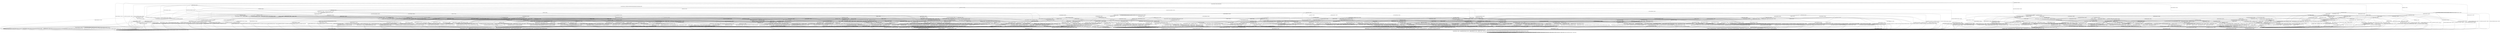 digraph h15 {
s0 [label="s0"];
s1 [label="s1"];
s2 [label="s2"];
s6 [label="s6"];
s8 [label="s8"];
s13 [label="s13"];
s14 [label="s14"];
s85 [label="s85"];
s3 [label="s3"];
s4 [label="s4"];
s7 [label="s7"];
s9 [label="s9"];
s10 [label="s10"];
s15 [label="s15"];
s16 [label="s16"];
s26 [label="s26"];
s31 [label="s31"];
s77 [label="s77"];
s78 [label="s78"];
s81 [label="s81"];
s86 [label="s86"];
s87 [label="s87"];
s5 [label="s5"];
s11 [label="s11"];
s17 [label="s17"];
s18 [label="s18"];
s27 [label="s27"];
s32 [label="s32"];
s34 [label="s34"];
s44 [label="s44"];
s52 [label="s52"];
s54 [label="s54"];
s79 [label="s79"];
s80 [label="s80"];
s82 [label="s82"];
s83 [label="s83"];
s88 [label="s88"];
s90 [label="s90"];
s92 [label="s92"];
s93 [label="s93"];
s95 [label="s95"];
s100 [label="s100"];
s102 [label="s102"];
s12 [label="s12"];
s19 [label="s19"];
s20 [label="s20"];
s25 [label="s25"];
s28 [label="s28"];
s33 [label="s33"];
s41 [label="s41"];
s43 [label="s43"];
s45 [label="s45"];
s46 [label="s46"];
s48 [label="s48"];
s53 [label="s53"];
s55 [label="s55"];
s59 [label="s59"];
s61 [label="s61"];
s63 [label="s63"];
s84 [label="s84"];
s94 [label="s94"];
s96 [label="s96"];
s97 [label="s97"];
s101 [label="s101"];
s103 [label="s103"];
s104 [label="s104"];
s105 [label="s105"];
s21 [label="s21"];
s22 [label="s22"];
s23 [label="s23"];
s24 [label="s24"];
s30 [label="s30"];
s35 [label="s35"];
s36 [label="s36"];
s37 [label="s37"];
s42 [label="s42"];
s47 [label="s47"];
s49 [label="s49"];
s56 [label="s56"];
s58 [label="s58"];
s60 [label="s60"];
s62 [label="s62"];
s66 [label="s66"];
s68 [label="s68"];
s69 [label="s69"];
s70 [label="s70"];
s89 [label="s89"];
s98 [label="s98"];
s29 [label="s29"];
s38 [label="s38"];
s50 [label="s50"];
s51 [label="s51"];
s57 [label="s57"];
s64 [label="s64"];
s65 [label="s65"];
s67 [label="s67"];
s71 [label="s71"];
s72 [label="s72"];
s75 [label="s75"];
s91 [label="s91"];
s99 [label="s99"];
s106 [label="s106"];
s107 [label="s107"];
s39 [label="s39"];
s40 [label="s40"];
s73 [label="s73"];
s74 [label="s74"];
s76 [label="s76"];
s0 -> s1 [label="RSA_CLIENT_HELLO / HELLO_VERIFY_REQUEST"];
s0 -> s2 [label="RSA_CLIENT_KEY_EXCHANGE / TIMEOUT"];
s0 -> s8 [label="CHANGE_CIPHER_SPEC / TIMEOUT"];
s0 -> s13 [label="FINISHED / TIMEOUT"];
s0 -> s0 [label="APPLICATION / TIMEOUT"];
s0 -> s85 [label="CERTIFICATE / TIMEOUT"];
s0 -> s14 [label="EMPTY_CERTIFICATE / TIMEOUT"];
s0 -> s13 [label="CERTIFICATE_VERIFY / TIMEOUT"];
s0 -> s6 [label="Alert(WARNING,CLOSE_NOTIFY) / TIMEOUT"];
s0 -> s6 [label="Alert(FATAL,UNEXPECTED_MESSAGE) / TIMEOUT"];
s1 -> s3 [label="RSA_CLIENT_HELLO / SERVER_HELLO,CERTIFICATE,CERTIFICATE_REQUEST,SERVER_HELLO_DONE"];
s1 -> s4 [label="RSA_CLIENT_KEY_EXCHANGE / TIMEOUT"];
s1 -> s8 [label="CHANGE_CIPHER_SPEC / TIMEOUT"];
s1 -> s9 [label="FINISHED / TIMEOUT"];
s1 -> s1 [label="APPLICATION / TIMEOUT"];
s1 -> s31 [label="CERTIFICATE / TIMEOUT"];
s1 -> s15 [label="EMPTY_CERTIFICATE / TIMEOUT"];
s1 -> s9 [label="CERTIFICATE_VERIFY / TIMEOUT"];
s1 -> s6 [label="Alert(WARNING,CLOSE_NOTIFY) / Alert(WARNING,CLOSE_NOTIFY)"];
s1 -> s6 [label="Alert(FATAL,UNEXPECTED_MESSAGE) / TIMEOUT"];
s2 -> s16 [label="RSA_CLIENT_HELLO / TIMEOUT"];
s2 -> s13 [label="RSA_CLIENT_KEY_EXCHANGE / TIMEOUT"];
s2 -> s10 [label="CHANGE_CIPHER_SPEC / TIMEOUT"];
s2 -> s77 [label="FINISHED / TIMEOUT"];
s2 -> s2 [label="APPLICATION / TIMEOUT"];
s2 -> s81 [label="CERTIFICATE / TIMEOUT"];
s2 -> s81 [label="EMPTY_CERTIFICATE / TIMEOUT"];
s2 -> s86 [label="CERTIFICATE_VERIFY / TIMEOUT"];
s2 -> s6 [label="Alert(WARNING,CLOSE_NOTIFY) / TIMEOUT"];
s2 -> s6 [label="Alert(FATAL,UNEXPECTED_MESSAGE) / TIMEOUT"];
s6 -> s7 [label="RSA_CLIENT_HELLO / TIMEOUT"];
s6 -> s7 [label="RSA_CLIENT_KEY_EXCHANGE / TIMEOUT"];
s6 -> s7 [label="CHANGE_CIPHER_SPEC / TIMEOUT"];
s6 -> s7 [label="FINISHED / TIMEOUT"];
s6 -> s7 [label="APPLICATION / TIMEOUT"];
s6 -> s7 [label="CERTIFICATE / TIMEOUT"];
s6 -> s7 [label="EMPTY_CERTIFICATE / TIMEOUT"];
s6 -> s7 [label="CERTIFICATE_VERIFY / TIMEOUT"];
s6 -> s7 [label="Alert(WARNING,CLOSE_NOTIFY) / TIMEOUT"];
s6 -> s7 [label="Alert(FATAL,UNEXPECTED_MESSAGE) / TIMEOUT"];
s8 -> s8 [label="RSA_CLIENT_HELLO / TIMEOUT"];
s8 -> s8 [label="RSA_CLIENT_KEY_EXCHANGE / TIMEOUT"];
s8 -> s8 [label="CHANGE_CIPHER_SPEC / TIMEOUT"];
s8 -> s8 [label="FINISHED / TIMEOUT"];
s8 -> s8 [label="APPLICATION / TIMEOUT"];
s8 -> s8 [label="CERTIFICATE / TIMEOUT"];
s8 -> s8 [label="EMPTY_CERTIFICATE / TIMEOUT"];
s8 -> s8 [label="CERTIFICATE_VERIFY / TIMEOUT"];
s8 -> s8 [label="Alert(WARNING,CLOSE_NOTIFY) / TIMEOUT"];
s8 -> s8 [label="Alert(FATAL,UNEXPECTED_MESSAGE) / TIMEOUT"];
s13 -> s13 [label="RSA_CLIENT_HELLO / TIMEOUT"];
s13 -> s13 [label="RSA_CLIENT_KEY_EXCHANGE / TIMEOUT"];
s13 -> s8 [label="CHANGE_CIPHER_SPEC / TIMEOUT"];
s13 -> s13 [label="FINISHED / TIMEOUT"];
s13 -> s13 [label="APPLICATION / TIMEOUT"];
s13 -> s13 [label="CERTIFICATE / TIMEOUT"];
s13 -> s13 [label="EMPTY_CERTIFICATE / TIMEOUT"];
s13 -> s13 [label="CERTIFICATE_VERIFY / TIMEOUT"];
s13 -> s6 [label="Alert(WARNING,CLOSE_NOTIFY) / TIMEOUT"];
s13 -> s6 [label="Alert(FATAL,UNEXPECTED_MESSAGE) / TIMEOUT"];
s14 -> s26 [label="RSA_CLIENT_HELLO / TIMEOUT"];
s14 -> s81 [label="RSA_CLIENT_KEY_EXCHANGE / TIMEOUT"];
s14 -> s10 [label="CHANGE_CIPHER_SPEC / TIMEOUT"];
s14 -> s78 [label="FINISHED / TIMEOUT"];
s14 -> s14 [label="APPLICATION / TIMEOUT"];
s14 -> s13 [label="CERTIFICATE / TIMEOUT"];
s14 -> s13 [label="EMPTY_CERTIFICATE / TIMEOUT"];
s14 -> s87 [label="CERTIFICATE_VERIFY / TIMEOUT"];
s14 -> s6 [label="Alert(WARNING,CLOSE_NOTIFY) / TIMEOUT"];
s14 -> s6 [label="Alert(FATAL,UNEXPECTED_MESSAGE) / TIMEOUT"];
s85 -> s85 [label="RSA_CLIENT_HELLO / TIMEOUT"];
s85 -> s85 [label="RSA_CLIENT_KEY_EXCHANGE / TIMEOUT"];
s85 -> s8 [label="CHANGE_CIPHER_SPEC / TIMEOUT"];
s85 -> s85 [label="FINISHED / TIMEOUT"];
s85 -> s85 [label="APPLICATION / TIMEOUT"];
s85 -> s13 [label="CERTIFICATE / TIMEOUT"];
s85 -> s13 [label="EMPTY_CERTIFICATE / TIMEOUT"];
s85 -> s87 [label="CERTIFICATE_VERIFY / TIMEOUT"];
s85 -> s6 [label="Alert(WARNING,CLOSE_NOTIFY) / TIMEOUT"];
s85 -> s6 [label="Alert(FATAL,UNEXPECTED_MESSAGE) / TIMEOUT"];
s3 -> s6 [label="RSA_CLIENT_HELLO / Alert(FATAL,UNEXPECTED_MESSAGE)"];
s3 -> s17 [label="RSA_CLIENT_KEY_EXCHANGE / TIMEOUT"];
s3 -> s8 [label="CHANGE_CIPHER_SPEC / TIMEOUT"];
s3 -> s9 [label="FINISHED / TIMEOUT"];
s3 -> s3 [label="APPLICATION / TIMEOUT"];
s3 -> s102 [label="CERTIFICATE / TIMEOUT"];
s3 -> s11 [label="EMPTY_CERTIFICATE / TIMEOUT"];
s3 -> s9 [label="CERTIFICATE_VERIFY / TIMEOUT"];
s3 -> s6 [label="Alert(WARNING,CLOSE_NOTIFY) / Alert(WARNING,CLOSE_NOTIFY)"];
s3 -> s6 [label="Alert(FATAL,UNEXPECTED_MESSAGE) / TIMEOUT"];
s4 -> s18 [label="RSA_CLIENT_HELLO / TIMEOUT"];
s4 -> s9 [label="RSA_CLIENT_KEY_EXCHANGE / TIMEOUT"];
s4 -> s5 [label="CHANGE_CIPHER_SPEC / TIMEOUT"];
s4 -> s52 [label="FINISHED / TIMEOUT"];
s4 -> s4 [label="APPLICATION / TIMEOUT"];
s4 -> s44 [label="CERTIFICATE / TIMEOUT"];
s4 -> s44 [label="EMPTY_CERTIFICATE / TIMEOUT"];
s4 -> s32 [label="CERTIFICATE_VERIFY / TIMEOUT"];
s4 -> s6 [label="Alert(WARNING,CLOSE_NOTIFY) / Alert(WARNING,CLOSE_NOTIFY)"];
s4 -> s6 [label="Alert(FATAL,UNEXPECTED_MESSAGE) / TIMEOUT"];
s7 -> s7 [label="RSA_CLIENT_HELLO / SOCKET_CLOSED"];
s7 -> s7 [label="RSA_CLIENT_KEY_EXCHANGE / SOCKET_CLOSED"];
s7 -> s7 [label="CHANGE_CIPHER_SPEC / SOCKET_CLOSED"];
s7 -> s7 [label="FINISHED / SOCKET_CLOSED"];
s7 -> s7 [label="APPLICATION / SOCKET_CLOSED"];
s7 -> s7 [label="CERTIFICATE / SOCKET_CLOSED"];
s7 -> s7 [label="EMPTY_CERTIFICATE / SOCKET_CLOSED"];
s7 -> s7 [label="CERTIFICATE_VERIFY / SOCKET_CLOSED"];
s7 -> s7 [label="Alert(WARNING,CLOSE_NOTIFY) / SOCKET_CLOSED"];
s7 -> s7 [label="Alert(FATAL,UNEXPECTED_MESSAGE) / SOCKET_CLOSED"];
s9 -> s9 [label="RSA_CLIENT_HELLO / TIMEOUT"];
s9 -> s9 [label="RSA_CLIENT_KEY_EXCHANGE / TIMEOUT"];
s9 -> s8 [label="CHANGE_CIPHER_SPEC / TIMEOUT"];
s9 -> s9 [label="FINISHED / TIMEOUT"];
s9 -> s9 [label="APPLICATION / TIMEOUT"];
s9 -> s9 [label="CERTIFICATE / TIMEOUT"];
s9 -> s9 [label="EMPTY_CERTIFICATE / TIMEOUT"];
s9 -> s9 [label="CERTIFICATE_VERIFY / TIMEOUT"];
s9 -> s6 [label="Alert(WARNING,CLOSE_NOTIFY) / Alert(WARNING,CLOSE_NOTIFY)"];
s9 -> s6 [label="Alert(FATAL,UNEXPECTED_MESSAGE) / TIMEOUT"];
s10 -> s6 [label="RSA_CLIENT_HELLO / TIMEOUT"];
s10 -> s6 [label="RSA_CLIENT_KEY_EXCHANGE / TIMEOUT"];
s10 -> s8 [label="CHANGE_CIPHER_SPEC / TIMEOUT"];
s10 -> s6 [label="FINISHED / TIMEOUT"];
s10 -> s10 [label="APPLICATION / TIMEOUT"];
s10 -> s6 [label="CERTIFICATE / TIMEOUT"];
s10 -> s6 [label="EMPTY_CERTIFICATE / TIMEOUT"];
s10 -> s6 [label="CERTIFICATE_VERIFY / TIMEOUT"];
s10 -> s10 [label="Alert(WARNING,CLOSE_NOTIFY) / TIMEOUT"];
s10 -> s10 [label="Alert(FATAL,UNEXPECTED_MESSAGE) / TIMEOUT"];
s15 -> s27 [label="RSA_CLIENT_HELLO / TIMEOUT"];
s15 -> s44 [label="RSA_CLIENT_KEY_EXCHANGE / TIMEOUT"];
s15 -> s5 [label="CHANGE_CIPHER_SPEC / TIMEOUT"];
s15 -> s54 [label="FINISHED / TIMEOUT"];
s15 -> s15 [label="APPLICATION / TIMEOUT"];
s15 -> s9 [label="CERTIFICATE / TIMEOUT"];
s15 -> s9 [label="EMPTY_CERTIFICATE / TIMEOUT"];
s15 -> s34 [label="CERTIFICATE_VERIFY / TIMEOUT"];
s15 -> s6 [label="Alert(WARNING,CLOSE_NOTIFY) / Alert(WARNING,CLOSE_NOTIFY)"];
s15 -> s6 [label="Alert(FATAL,UNEXPECTED_MESSAGE) / TIMEOUT"];
s16 -> s13 [label="RSA_CLIENT_HELLO / TIMEOUT"];
s16 -> s13 [label="RSA_CLIENT_KEY_EXCHANGE / TIMEOUT"];
s16 -> s10 [label="CHANGE_CIPHER_SPEC / TIMEOUT"];
s16 -> s79 [label="FINISHED / TIMEOUT"];
s16 -> s16 [label="APPLICATION / TIMEOUT"];
s16 -> s82 [label="CERTIFICATE / TIMEOUT"];
s16 -> s82 [label="EMPTY_CERTIFICATE / TIMEOUT"];
s16 -> s88 [label="CERTIFICATE_VERIFY / TIMEOUT"];
s16 -> s6 [label="Alert(WARNING,CLOSE_NOTIFY) / TIMEOUT"];
s16 -> s6 [label="Alert(FATAL,UNEXPECTED_MESSAGE) / TIMEOUT"];
s26 -> s13 [label="RSA_CLIENT_HELLO / TIMEOUT"];
s26 -> s82 [label="RSA_CLIENT_KEY_EXCHANGE / TIMEOUT"];
s26 -> s10 [label="CHANGE_CIPHER_SPEC / TIMEOUT"];
s26 -> s80 [label="FINISHED / TIMEOUT"];
s26 -> s26 [label="APPLICATION / TIMEOUT"];
s26 -> s13 [label="CERTIFICATE / TIMEOUT"];
s26 -> s13 [label="EMPTY_CERTIFICATE / TIMEOUT"];
s26 -> s90 [label="CERTIFICATE_VERIFY / TIMEOUT"];
s26 -> s6 [label="Alert(WARNING,CLOSE_NOTIFY) / TIMEOUT"];
s26 -> s6 [label="Alert(FATAL,UNEXPECTED_MESSAGE) / TIMEOUT"];
s31 -> s31 [label="RSA_CLIENT_HELLO / TIMEOUT"];
s31 -> s102 [label="RSA_CLIENT_KEY_EXCHANGE / TIMEOUT"];
s31 -> s8 [label="CHANGE_CIPHER_SPEC / TIMEOUT"];
s31 -> s100 [label="FINISHED / TIMEOUT"];
s31 -> s31 [label="APPLICATION / TIMEOUT"];
s31 -> s9 [label="CERTIFICATE / TIMEOUT"];
s31 -> s9 [label="EMPTY_CERTIFICATE / TIMEOUT"];
s31 -> s34 [label="CERTIFICATE_VERIFY / TIMEOUT"];
s31 -> s6 [label="Alert(WARNING,CLOSE_NOTIFY) / Alert(WARNING,CLOSE_NOTIFY)"];
s31 -> s6 [label="Alert(FATAL,UNEXPECTED_MESSAGE) / TIMEOUT"];
s77 -> s79 [label="RSA_CLIENT_HELLO / TIMEOUT"];
s77 -> s13 [label="RSA_CLIENT_KEY_EXCHANGE / TIMEOUT"];
s77 -> s10 [label="CHANGE_CIPHER_SPEC / TIMEOUT"];
s77 -> s13 [label="FINISHED / TIMEOUT"];
s77 -> s77 [label="APPLICATION / TIMEOUT"];
s77 -> s83 [label="CERTIFICATE / TIMEOUT"];
s77 -> s83 [label="EMPTY_CERTIFICATE / TIMEOUT"];
s77 -> s92 [label="CERTIFICATE_VERIFY / TIMEOUT"];
s77 -> s6 [label="Alert(WARNING,CLOSE_NOTIFY) / TIMEOUT"];
s77 -> s6 [label="Alert(FATAL,UNEXPECTED_MESSAGE) / TIMEOUT"];
s78 -> s80 [label="RSA_CLIENT_HELLO / TIMEOUT"];
s78 -> s83 [label="RSA_CLIENT_KEY_EXCHANGE / TIMEOUT"];
s78 -> s10 [label="CHANGE_CIPHER_SPEC / TIMEOUT"];
s78 -> s13 [label="FINISHED / TIMEOUT"];
s78 -> s78 [label="APPLICATION / TIMEOUT"];
s78 -> s13 [label="CERTIFICATE / TIMEOUT"];
s78 -> s13 [label="EMPTY_CERTIFICATE / TIMEOUT"];
s78 -> s93 [label="CERTIFICATE_VERIFY / TIMEOUT"];
s78 -> s6 [label="Alert(WARNING,CLOSE_NOTIFY) / TIMEOUT"];
s78 -> s6 [label="Alert(FATAL,UNEXPECTED_MESSAGE) / TIMEOUT"];
s81 -> s82 [label="RSA_CLIENT_HELLO / TIMEOUT"];
s81 -> s13 [label="RSA_CLIENT_KEY_EXCHANGE / TIMEOUT"];
s81 -> s10 [label="CHANGE_CIPHER_SPEC / TIMEOUT"];
s81 -> s83 [label="FINISHED / TIMEOUT"];
s81 -> s81 [label="APPLICATION / TIMEOUT"];
s81 -> s13 [label="CERTIFICATE / TIMEOUT"];
s81 -> s13 [label="EMPTY_CERTIFICATE / TIMEOUT"];
s81 -> s95 [label="CERTIFICATE_VERIFY / TIMEOUT"];
s81 -> s6 [label="Alert(WARNING,CLOSE_NOTIFY) / TIMEOUT"];
s81 -> s6 [label="Alert(FATAL,UNEXPECTED_MESSAGE) / TIMEOUT"];
s86 -> s88 [label="RSA_CLIENT_HELLO / TIMEOUT"];
s86 -> s13 [label="RSA_CLIENT_KEY_EXCHANGE / TIMEOUT"];
s86 -> s10 [label="CHANGE_CIPHER_SPEC / TIMEOUT"];
s86 -> s92 [label="FINISHED / TIMEOUT"];
s86 -> s86 [label="APPLICATION / TIMEOUT"];
s86 -> s95 [label="CERTIFICATE / TIMEOUT"];
s86 -> s95 [label="EMPTY_CERTIFICATE / TIMEOUT"];
s86 -> s13 [label="CERTIFICATE_VERIFY / TIMEOUT"];
s86 -> s6 [label="Alert(WARNING,CLOSE_NOTIFY) / TIMEOUT"];
s86 -> s6 [label="Alert(FATAL,UNEXPECTED_MESSAGE) / TIMEOUT"];
s87 -> s90 [label="RSA_CLIENT_HELLO / TIMEOUT"];
s87 -> s95 [label="RSA_CLIENT_KEY_EXCHANGE / TIMEOUT"];
s87 -> s10 [label="CHANGE_CIPHER_SPEC / TIMEOUT"];
s87 -> s93 [label="FINISHED / TIMEOUT"];
s87 -> s87 [label="APPLICATION / TIMEOUT"];
s87 -> s13 [label="CERTIFICATE / TIMEOUT"];
s87 -> s13 [label="EMPTY_CERTIFICATE / TIMEOUT"];
s87 -> s13 [label="CERTIFICATE_VERIFY / TIMEOUT"];
s87 -> s6 [label="Alert(WARNING,CLOSE_NOTIFY) / TIMEOUT"];
s87 -> s6 [label="Alert(FATAL,UNEXPECTED_MESSAGE) / TIMEOUT"];
s5 -> s6 [label="RSA_CLIENT_HELLO / Alert(FATAL,UNEXPECTED_MESSAGE)"];
s5 -> s6 [label="RSA_CLIENT_KEY_EXCHANGE / Alert(FATAL,UNEXPECTED_MESSAGE)"];
s5 -> s8 [label="CHANGE_CIPHER_SPEC / TIMEOUT"];
s5 -> s6 [label="FINISHED / Alert(FATAL,UNEXPECTED_MESSAGE)"];
s5 -> s5 [label="APPLICATION / TIMEOUT"];
s5 -> s6 [label="CERTIFICATE / Alert(FATAL,UNEXPECTED_MESSAGE)"];
s5 -> s6 [label="EMPTY_CERTIFICATE / Alert(FATAL,UNEXPECTED_MESSAGE)"];
s5 -> s6 [label="CERTIFICATE_VERIFY / Alert(FATAL,UNEXPECTED_MESSAGE)"];
s5 -> s5 [label="Alert(WARNING,CLOSE_NOTIFY) / TIMEOUT"];
s5 -> s5 [label="Alert(FATAL,UNEXPECTED_MESSAGE) / TIMEOUT"];
s11 -> s25 [label="RSA_CLIENT_HELLO / TIMEOUT"];
s11 -> s45 [label="RSA_CLIENT_KEY_EXCHANGE / TIMEOUT"];
s11 -> s12 [label="CHANGE_CIPHER_SPEC / TIMEOUT"];
s11 -> s53 [label="FINISHED / TIMEOUT"];
s11 -> s11 [label="APPLICATION / TIMEOUT"];
s11 -> s9 [label="CERTIFICATE / TIMEOUT"];
s11 -> s9 [label="EMPTY_CERTIFICATE / TIMEOUT"];
s11 -> s33 [label="CERTIFICATE_VERIFY / TIMEOUT"];
s11 -> s6 [label="Alert(WARNING,CLOSE_NOTIFY) / Alert(WARNING,CLOSE_NOTIFY)"];
s11 -> s6 [label="Alert(FATAL,UNEXPECTED_MESSAGE) / TIMEOUT"];
s17 -> s18 [label="RSA_CLIENT_HELLO / TIMEOUT"];
s17 -> s9 [label="RSA_CLIENT_KEY_EXCHANGE / TIMEOUT"];
s17 -> s19 [label="CHANGE_CIPHER_SPEC / TIMEOUT"];
s17 -> s52 [label="FINISHED / TIMEOUT"];
s17 -> s17 [label="APPLICATION / TIMEOUT"];
s17 -> s28 [label="CERTIFICATE / TIMEOUT"];
s17 -> s45 [label="EMPTY_CERTIFICATE / TIMEOUT"];
s17 -> s20 [label="CERTIFICATE_VERIFY / TIMEOUT"];
s17 -> s6 [label="Alert(WARNING,CLOSE_NOTIFY) / Alert(WARNING,CLOSE_NOTIFY)"];
s17 -> s6 [label="Alert(FATAL,UNEXPECTED_MESSAGE) / TIMEOUT"];
s18 -> s9 [label="RSA_CLIENT_HELLO / TIMEOUT"];
s18 -> s9 [label="RSA_CLIENT_KEY_EXCHANGE / TIMEOUT"];
s18 -> s5 [label="CHANGE_CIPHER_SPEC / TIMEOUT"];
s18 -> s55 [label="FINISHED / TIMEOUT"];
s18 -> s18 [label="APPLICATION / TIMEOUT"];
s18 -> s46 [label="CERTIFICATE / TIMEOUT"];
s18 -> s46 [label="EMPTY_CERTIFICATE / TIMEOUT"];
s18 -> s41 [label="CERTIFICATE_VERIFY / TIMEOUT"];
s18 -> s6 [label="Alert(WARNING,CLOSE_NOTIFY) / Alert(WARNING,CLOSE_NOTIFY)"];
s18 -> s6 [label="Alert(FATAL,UNEXPECTED_MESSAGE) / TIMEOUT"];
s27 -> s9 [label="RSA_CLIENT_HELLO / TIMEOUT"];
s27 -> s46 [label="RSA_CLIENT_KEY_EXCHANGE / TIMEOUT"];
s27 -> s5 [label="CHANGE_CIPHER_SPEC / TIMEOUT"];
s27 -> s59 [label="FINISHED / TIMEOUT"];
s27 -> s27 [label="APPLICATION / TIMEOUT"];
s27 -> s9 [label="CERTIFICATE / TIMEOUT"];
s27 -> s9 [label="EMPTY_CERTIFICATE / TIMEOUT"];
s27 -> s43 [label="CERTIFICATE_VERIFY / TIMEOUT"];
s27 -> s6 [label="Alert(WARNING,CLOSE_NOTIFY) / Alert(WARNING,CLOSE_NOTIFY)"];
s27 -> s6 [label="Alert(FATAL,UNEXPECTED_MESSAGE) / TIMEOUT"];
s32 -> s41 [label="RSA_CLIENT_HELLO / TIMEOUT"];
s32 -> s9 [label="RSA_CLIENT_KEY_EXCHANGE / TIMEOUT"];
s32 -> s5 [label="CHANGE_CIPHER_SPEC / TIMEOUT"];
s32 -> s61 [label="FINISHED / TIMEOUT"];
s32 -> s32 [label="APPLICATION / TIMEOUT"];
s32 -> s48 [label="CERTIFICATE / TIMEOUT"];
s32 -> s48 [label="EMPTY_CERTIFICATE / TIMEOUT"];
s32 -> s9 [label="CERTIFICATE_VERIFY / TIMEOUT"];
s32 -> s6 [label="Alert(WARNING,CLOSE_NOTIFY) / Alert(WARNING,CLOSE_NOTIFY)"];
s32 -> s6 [label="Alert(FATAL,UNEXPECTED_MESSAGE) / TIMEOUT"];
s34 -> s43 [label="RSA_CLIENT_HELLO / TIMEOUT"];
s34 -> s48 [label="RSA_CLIENT_KEY_EXCHANGE / TIMEOUT"];
s34 -> s5 [label="CHANGE_CIPHER_SPEC / TIMEOUT"];
s34 -> s63 [label="FINISHED / TIMEOUT"];
s34 -> s34 [label="APPLICATION / TIMEOUT"];
s34 -> s9 [label="CERTIFICATE / TIMEOUT"];
s34 -> s9 [label="EMPTY_CERTIFICATE / TIMEOUT"];
s34 -> s9 [label="CERTIFICATE_VERIFY / TIMEOUT"];
s34 -> s6 [label="Alert(WARNING,CLOSE_NOTIFY) / Alert(WARNING,CLOSE_NOTIFY)"];
s34 -> s6 [label="Alert(FATAL,UNEXPECTED_MESSAGE) / TIMEOUT"];
s44 -> s46 [label="RSA_CLIENT_HELLO / TIMEOUT"];
s44 -> s9 [label="RSA_CLIENT_KEY_EXCHANGE / TIMEOUT"];
s44 -> s5 [label="CHANGE_CIPHER_SPEC / TIMEOUT"];
s44 -> s60 [label="FINISHED / TIMEOUT"];
s44 -> s44 [label="APPLICATION / TIMEOUT"];
s44 -> s9 [label="CERTIFICATE / TIMEOUT"];
s44 -> s9 [label="EMPTY_CERTIFICATE / TIMEOUT"];
s44 -> s48 [label="CERTIFICATE_VERIFY / TIMEOUT"];
s44 -> s6 [label="Alert(WARNING,CLOSE_NOTIFY) / Alert(WARNING,CLOSE_NOTIFY)"];
s44 -> s6 [label="Alert(FATAL,UNEXPECTED_MESSAGE) / TIMEOUT"];
s52 -> s55 [label="RSA_CLIENT_HELLO / TIMEOUT"];
s52 -> s9 [label="RSA_CLIENT_KEY_EXCHANGE / TIMEOUT"];
s52 -> s5 [label="CHANGE_CIPHER_SPEC / TIMEOUT"];
s52 -> s9 [label="FINISHED / TIMEOUT"];
s52 -> s52 [label="APPLICATION / TIMEOUT"];
s52 -> s60 [label="CERTIFICATE / TIMEOUT"];
s52 -> s60 [label="EMPTY_CERTIFICATE / TIMEOUT"];
s52 -> s61 [label="CERTIFICATE_VERIFY / TIMEOUT"];
s52 -> s6 [label="Alert(WARNING,CLOSE_NOTIFY) / Alert(WARNING,CLOSE_NOTIFY)"];
s52 -> s6 [label="Alert(FATAL,UNEXPECTED_MESSAGE) / TIMEOUT"];
s54 -> s59 [label="RSA_CLIENT_HELLO / TIMEOUT"];
s54 -> s60 [label="RSA_CLIENT_KEY_EXCHANGE / TIMEOUT"];
s54 -> s5 [label="CHANGE_CIPHER_SPEC / TIMEOUT"];
s54 -> s9 [label="FINISHED / TIMEOUT"];
s54 -> s54 [label="APPLICATION / TIMEOUT"];
s54 -> s9 [label="CERTIFICATE / TIMEOUT"];
s54 -> s9 [label="EMPTY_CERTIFICATE / TIMEOUT"];
s54 -> s63 [label="CERTIFICATE_VERIFY / TIMEOUT"];
s54 -> s6 [label="Alert(WARNING,CLOSE_NOTIFY) / Alert(WARNING,CLOSE_NOTIFY)"];
s54 -> s6 [label="Alert(FATAL,UNEXPECTED_MESSAGE) / TIMEOUT"];
s79 -> s13 [label="RSA_CLIENT_HELLO / TIMEOUT"];
s79 -> s13 [label="RSA_CLIENT_KEY_EXCHANGE / TIMEOUT"];
s79 -> s10 [label="CHANGE_CIPHER_SPEC / TIMEOUT"];
s79 -> s13 [label="FINISHED / TIMEOUT"];
s79 -> s79 [label="APPLICATION / TIMEOUT"];
s79 -> s84 [label="CERTIFICATE / TIMEOUT"];
s79 -> s84 [label="EMPTY_CERTIFICATE / TIMEOUT"];
s79 -> s94 [label="CERTIFICATE_VERIFY / TIMEOUT"];
s79 -> s6 [label="Alert(WARNING,CLOSE_NOTIFY) / TIMEOUT"];
s79 -> s6 [label="Alert(FATAL,UNEXPECTED_MESSAGE) / TIMEOUT"];
s80 -> s13 [label="RSA_CLIENT_HELLO / TIMEOUT"];
s80 -> s84 [label="RSA_CLIENT_KEY_EXCHANGE / TIMEOUT"];
s80 -> s10 [label="CHANGE_CIPHER_SPEC / TIMEOUT"];
s80 -> s13 [label="FINISHED / TIMEOUT"];
s80 -> s80 [label="APPLICATION / TIMEOUT"];
s80 -> s13 [label="CERTIFICATE / TIMEOUT"];
s80 -> s13 [label="EMPTY_CERTIFICATE / TIMEOUT"];
s80 -> s80 [label="CERTIFICATE_VERIFY / TIMEOUT"];
s80 -> s6 [label="Alert(WARNING,CLOSE_NOTIFY) / TIMEOUT"];
s80 -> s6 [label="Alert(FATAL,UNEXPECTED_MESSAGE) / TIMEOUT"];
s82 -> s13 [label="RSA_CLIENT_HELLO / TIMEOUT"];
s82 -> s13 [label="RSA_CLIENT_KEY_EXCHANGE / TIMEOUT"];
s82 -> s10 [label="CHANGE_CIPHER_SPEC / TIMEOUT"];
s82 -> s84 [label="FINISHED / TIMEOUT"];
s82 -> s82 [label="APPLICATION / TIMEOUT"];
s82 -> s13 [label="CERTIFICATE / TIMEOUT"];
s82 -> s13 [label="EMPTY_CERTIFICATE / TIMEOUT"];
s82 -> s96 [label="CERTIFICATE_VERIFY / TIMEOUT"];
s82 -> s6 [label="Alert(WARNING,CLOSE_NOTIFY) / TIMEOUT"];
s82 -> s6 [label="Alert(FATAL,UNEXPECTED_MESSAGE) / TIMEOUT"];
s83 -> s84 [label="RSA_CLIENT_HELLO / TIMEOUT"];
s83 -> s13 [label="RSA_CLIENT_KEY_EXCHANGE / TIMEOUT"];
s83 -> s10 [label="CHANGE_CIPHER_SPEC / TIMEOUT"];
s83 -> s13 [label="FINISHED / TIMEOUT"];
s83 -> s83 [label="APPLICATION / TIMEOUT"];
s83 -> s13 [label="CERTIFICATE / TIMEOUT"];
s83 -> s13 [label="EMPTY_CERTIFICATE / TIMEOUT"];
s83 -> s97 [label="CERTIFICATE_VERIFY / TIMEOUT"];
s83 -> s6 [label="Alert(WARNING,CLOSE_NOTIFY) / TIMEOUT"];
s83 -> s6 [label="Alert(FATAL,UNEXPECTED_MESSAGE) / TIMEOUT"];
s88 -> s13 [label="RSA_CLIENT_HELLO / TIMEOUT"];
s88 -> s13 [label="RSA_CLIENT_KEY_EXCHANGE / TIMEOUT"];
s88 -> s10 [label="CHANGE_CIPHER_SPEC / TIMEOUT"];
s88 -> s94 [label="FINISHED / TIMEOUT"];
s88 -> s88 [label="APPLICATION / TIMEOUT"];
s88 -> s96 [label="CERTIFICATE / TIMEOUT"];
s88 -> s96 [label="EMPTY_CERTIFICATE / TIMEOUT"];
s88 -> s13 [label="CERTIFICATE_VERIFY / TIMEOUT"];
s88 -> s6 [label="Alert(WARNING,CLOSE_NOTIFY) / TIMEOUT"];
s88 -> s6 [label="Alert(FATAL,UNEXPECTED_MESSAGE) / TIMEOUT"];
s90 -> s13 [label="RSA_CLIENT_HELLO / TIMEOUT"];
s90 -> s96 [label="RSA_CLIENT_KEY_EXCHANGE / TIMEOUT"];
s90 -> s10 [label="CHANGE_CIPHER_SPEC / TIMEOUT"];
s90 -> s80 [label="FINISHED / TIMEOUT"];
s90 -> s90 [label="APPLICATION / TIMEOUT"];
s90 -> s13 [label="CERTIFICATE / TIMEOUT"];
s90 -> s13 [label="EMPTY_CERTIFICATE / TIMEOUT"];
s90 -> s13 [label="CERTIFICATE_VERIFY / TIMEOUT"];
s90 -> s6 [label="Alert(WARNING,CLOSE_NOTIFY) / TIMEOUT"];
s90 -> s6 [label="Alert(FATAL,UNEXPECTED_MESSAGE) / TIMEOUT"];
s92 -> s94 [label="RSA_CLIENT_HELLO / TIMEOUT"];
s92 -> s13 [label="RSA_CLIENT_KEY_EXCHANGE / TIMEOUT"];
s92 -> s10 [label="CHANGE_CIPHER_SPEC / TIMEOUT"];
s92 -> s13 [label="FINISHED / TIMEOUT"];
s92 -> s92 [label="APPLICATION / TIMEOUT"];
s92 -> s97 [label="CERTIFICATE / TIMEOUT"];
s92 -> s97 [label="EMPTY_CERTIFICATE / TIMEOUT"];
s92 -> s13 [label="CERTIFICATE_VERIFY / TIMEOUT"];
s92 -> s6 [label="Alert(WARNING,CLOSE_NOTIFY) / TIMEOUT"];
s92 -> s6 [label="Alert(FATAL,UNEXPECTED_MESSAGE) / TIMEOUT"];
s93 -> s80 [label="RSA_CLIENT_HELLO / TIMEOUT"];
s93 -> s97 [label="RSA_CLIENT_KEY_EXCHANGE / TIMEOUT"];
s93 -> s10 [label="CHANGE_CIPHER_SPEC / TIMEOUT"];
s93 -> s13 [label="FINISHED / TIMEOUT"];
s93 -> s93 [label="APPLICATION / TIMEOUT"];
s93 -> s13 [label="CERTIFICATE / TIMEOUT"];
s93 -> s13 [label="EMPTY_CERTIFICATE / TIMEOUT"];
s93 -> s13 [label="CERTIFICATE_VERIFY / TIMEOUT"];
s93 -> s6 [label="Alert(WARNING,CLOSE_NOTIFY) / TIMEOUT"];
s93 -> s6 [label="Alert(FATAL,UNEXPECTED_MESSAGE) / TIMEOUT"];
s95 -> s96 [label="RSA_CLIENT_HELLO / TIMEOUT"];
s95 -> s13 [label="RSA_CLIENT_KEY_EXCHANGE / TIMEOUT"];
s95 -> s10 [label="CHANGE_CIPHER_SPEC / TIMEOUT"];
s95 -> s97 [label="FINISHED / TIMEOUT"];
s95 -> s95 [label="APPLICATION / TIMEOUT"];
s95 -> s13 [label="CERTIFICATE / TIMEOUT"];
s95 -> s13 [label="EMPTY_CERTIFICATE / TIMEOUT"];
s95 -> s13 [label="CERTIFICATE_VERIFY / TIMEOUT"];
s95 -> s6 [label="Alert(WARNING,CLOSE_NOTIFY) / TIMEOUT"];
s95 -> s6 [label="Alert(FATAL,UNEXPECTED_MESSAGE) / TIMEOUT"];
s100 -> s101 [label="RSA_CLIENT_HELLO / TIMEOUT"];
s100 -> s103 [label="RSA_CLIENT_KEY_EXCHANGE / TIMEOUT"];
s100 -> s8 [label="CHANGE_CIPHER_SPEC / TIMEOUT"];
s100 -> s9 [label="FINISHED / TIMEOUT"];
s100 -> s100 [label="APPLICATION / TIMEOUT"];
s100 -> s9 [label="CERTIFICATE / TIMEOUT"];
s100 -> s9 [label="EMPTY_CERTIFICATE / TIMEOUT"];
s100 -> s63 [label="CERTIFICATE_VERIFY / TIMEOUT"];
s100 -> s6 [label="Alert(WARNING,CLOSE_NOTIFY) / Alert(WARNING,CLOSE_NOTIFY)"];
s100 -> s6 [label="Alert(FATAL,UNEXPECTED_MESSAGE) / TIMEOUT"];
s102 -> s31 [label="RSA_CLIENT_HELLO / TIMEOUT"];
s102 -> s104 [label="RSA_CLIENT_KEY_EXCHANGE / TIMEOUT"];
s102 -> s8 [label="CHANGE_CIPHER_SPEC / TIMEOUT"];
s102 -> s100 [label="FINISHED / TIMEOUT"];
s102 -> s102 [label="APPLICATION / TIMEOUT"];
s102 -> s9 [label="CERTIFICATE / TIMEOUT"];
s102 -> s9 [label="EMPTY_CERTIFICATE / TIMEOUT"];
s102 -> s105 [label="CERTIFICATE_VERIFY / TIMEOUT"];
s102 -> s6 [label="Alert(WARNING,CLOSE_NOTIFY) / Alert(WARNING,CLOSE_NOTIFY)"];
s102 -> s6 [label="Alert(FATAL,UNEXPECTED_MESSAGE) / TIMEOUT"];
s12 -> s6 [label="RSA_CLIENT_HELLO / Alert(FATAL,BAD_CERTIFICATE)"];
s12 -> s6 [label="RSA_CLIENT_KEY_EXCHANGE / Alert(FATAL,BAD_CERTIFICATE)"];
s12 -> s8 [label="CHANGE_CIPHER_SPEC / TIMEOUT"];
s12 -> s6 [label="FINISHED / Alert(FATAL,BAD_CERTIFICATE)"];
s12 -> s12 [label="APPLICATION / TIMEOUT"];
s12 -> s6 [label="CERTIFICATE / Alert(FATAL,BAD_CERTIFICATE)"];
s12 -> s6 [label="EMPTY_CERTIFICATE / Alert(FATAL,BAD_CERTIFICATE)"];
s12 -> s6 [label="CERTIFICATE_VERIFY / Alert(FATAL,BAD_CERTIFICATE)"];
s12 -> s12 [label="Alert(WARNING,CLOSE_NOTIFY) / TIMEOUT"];
s12 -> s12 [label="Alert(FATAL,UNEXPECTED_MESSAGE) / TIMEOUT"];
s19 -> s89 [label="RSA_CLIENT_HELLO / TIMEOUT"];
s19 -> s9 [label="RSA_CLIENT_KEY_EXCHANGE / TIMEOUT"];
s19 -> s8 [label="CHANGE_CIPHER_SPEC / TIMEOUT"];
s19 -> s21 [label="FINISHED / CHANGE_CIPHER_SPEC,FINISHED,CHANGE_CIPHER_SPEC,FINISHED"];
s19 -> s19 [label="APPLICATION / TIMEOUT"];
s19 -> s35 [label="CERTIFICATE / TIMEOUT"];
s19 -> s36 [label="EMPTY_CERTIFICATE / TIMEOUT"];
s19 -> s22 [label="CERTIFICATE_VERIFY / TIMEOUT"];
s19 -> s19 [label="Alert(WARNING,CLOSE_NOTIFY) / TIMEOUT"];
s19 -> s19 [label="Alert(FATAL,UNEXPECTED_MESSAGE) / TIMEOUT"];
s20 -> s20 [label="RSA_CLIENT_HELLO / TIMEOUT"];
s20 -> s9 [label="RSA_CLIENT_KEY_EXCHANGE / TIMEOUT"];
s20 -> s23 [label="CHANGE_CIPHER_SPEC / TIMEOUT"];
s20 -> s56 [label="FINISHED / TIMEOUT"];
s20 -> s20 [label="APPLICATION / TIMEOUT"];
s20 -> s24 [label="CERTIFICATE / TIMEOUT"];
s20 -> s24 [label="EMPTY_CERTIFICATE / TIMEOUT"];
s20 -> s9 [label="CERTIFICATE_VERIFY / TIMEOUT"];
s20 -> s6 [label="Alert(WARNING,CLOSE_NOTIFY) / Alert(WARNING,CLOSE_NOTIFY)"];
s20 -> s6 [label="Alert(FATAL,UNEXPECTED_MESSAGE) / TIMEOUT"];
s25 -> s9 [label="RSA_CLIENT_HELLO / TIMEOUT"];
s25 -> s47 [label="RSA_CLIENT_KEY_EXCHANGE / TIMEOUT"];
s25 -> s12 [label="CHANGE_CIPHER_SPEC / TIMEOUT"];
s25 -> s58 [label="FINISHED / TIMEOUT"];
s25 -> s25 [label="APPLICATION / TIMEOUT"];
s25 -> s9 [label="CERTIFICATE / TIMEOUT"];
s25 -> s9 [label="EMPTY_CERTIFICATE / TIMEOUT"];
s25 -> s42 [label="CERTIFICATE_VERIFY / TIMEOUT"];
s25 -> s6 [label="Alert(WARNING,CLOSE_NOTIFY) / Alert(WARNING,CLOSE_NOTIFY)"];
s25 -> s6 [label="Alert(FATAL,UNEXPECTED_MESSAGE) / TIMEOUT"];
s28 -> s46 [label="RSA_CLIENT_HELLO / TIMEOUT"];
s28 -> s9 [label="RSA_CLIENT_KEY_EXCHANGE / TIMEOUT"];
s28 -> s30 [label="CHANGE_CIPHER_SPEC / TIMEOUT"];
s28 -> s60 [label="FINISHED / TIMEOUT"];
s28 -> s28 [label="APPLICATION / TIMEOUT"];
s28 -> s9 [label="CERTIFICATE / TIMEOUT"];
s28 -> s9 [label="EMPTY_CERTIFICATE / TIMEOUT"];
s28 -> s37 [label="CERTIFICATE_VERIFY / TIMEOUT"];
s28 -> s6 [label="Alert(WARNING,CLOSE_NOTIFY) / Alert(WARNING,CLOSE_NOTIFY)"];
s28 -> s6 [label="Alert(FATAL,UNEXPECTED_MESSAGE) / TIMEOUT"];
s33 -> s42 [label="RSA_CLIENT_HELLO / TIMEOUT"];
s33 -> s49 [label="RSA_CLIENT_KEY_EXCHANGE / TIMEOUT"];
s33 -> s12 [label="CHANGE_CIPHER_SPEC / TIMEOUT"];
s33 -> s62 [label="FINISHED / TIMEOUT"];
s33 -> s33 [label="APPLICATION / TIMEOUT"];
s33 -> s9 [label="CERTIFICATE / TIMEOUT"];
s33 -> s9 [label="EMPTY_CERTIFICATE / TIMEOUT"];
s33 -> s9 [label="CERTIFICATE_VERIFY / TIMEOUT"];
s33 -> s6 [label="Alert(WARNING,CLOSE_NOTIFY) / Alert(WARNING,CLOSE_NOTIFY)"];
s33 -> s6 [label="Alert(FATAL,UNEXPECTED_MESSAGE) / TIMEOUT"];
s41 -> s9 [label="RSA_CLIENT_HELLO / TIMEOUT"];
s41 -> s9 [label="RSA_CLIENT_KEY_EXCHANGE / TIMEOUT"];
s41 -> s5 [label="CHANGE_CIPHER_SPEC / TIMEOUT"];
s41 -> s66 [label="FINISHED / TIMEOUT"];
s41 -> s41 [label="APPLICATION / TIMEOUT"];
s41 -> s50 [label="CERTIFICATE / TIMEOUT"];
s41 -> s50 [label="EMPTY_CERTIFICATE / TIMEOUT"];
s41 -> s9 [label="CERTIFICATE_VERIFY / TIMEOUT"];
s41 -> s6 [label="Alert(WARNING,CLOSE_NOTIFY) / Alert(WARNING,CLOSE_NOTIFY)"];
s41 -> s6 [label="Alert(FATAL,UNEXPECTED_MESSAGE) / TIMEOUT"];
s43 -> s9 [label="RSA_CLIENT_HELLO / TIMEOUT"];
s43 -> s50 [label="RSA_CLIENT_KEY_EXCHANGE / TIMEOUT"];
s43 -> s5 [label="CHANGE_CIPHER_SPEC / TIMEOUT"];
s43 -> s68 [label="FINISHED / TIMEOUT"];
s43 -> s43 [label="APPLICATION / TIMEOUT"];
s43 -> s9 [label="CERTIFICATE / TIMEOUT"];
s43 -> s9 [label="EMPTY_CERTIFICATE / TIMEOUT"];
s43 -> s9 [label="CERTIFICATE_VERIFY / TIMEOUT"];
s43 -> s6 [label="Alert(WARNING,CLOSE_NOTIFY) / Alert(WARNING,CLOSE_NOTIFY)"];
s43 -> s6 [label="Alert(FATAL,UNEXPECTED_MESSAGE) / TIMEOUT"];
s45 -> s47 [label="RSA_CLIENT_HELLO / TIMEOUT"];
s45 -> s9 [label="RSA_CLIENT_KEY_EXCHANGE / TIMEOUT"];
s45 -> s12 [label="CHANGE_CIPHER_SPEC / TIMEOUT"];
s45 -> s69 [label="FINISHED / TIMEOUT"];
s45 -> s45 [label="APPLICATION / TIMEOUT"];
s45 -> s9 [label="CERTIFICATE / TIMEOUT"];
s45 -> s9 [label="EMPTY_CERTIFICATE / TIMEOUT"];
s45 -> s49 [label="CERTIFICATE_VERIFY / TIMEOUT"];
s45 -> s6 [label="Alert(WARNING,CLOSE_NOTIFY) / Alert(WARNING,CLOSE_NOTIFY)"];
s45 -> s6 [label="Alert(FATAL,UNEXPECTED_MESSAGE) / TIMEOUT"];
s46 -> s9 [label="RSA_CLIENT_HELLO / TIMEOUT"];
s46 -> s9 [label="RSA_CLIENT_KEY_EXCHANGE / TIMEOUT"];
s46 -> s5 [label="CHANGE_CIPHER_SPEC / TIMEOUT"];
s46 -> s70 [label="FINISHED / TIMEOUT"];
s46 -> s46 [label="APPLICATION / TIMEOUT"];
s46 -> s9 [label="CERTIFICATE / TIMEOUT"];
s46 -> s9 [label="EMPTY_CERTIFICATE / TIMEOUT"];
s46 -> s50 [label="CERTIFICATE_VERIFY / TIMEOUT"];
s46 -> s6 [label="Alert(WARNING,CLOSE_NOTIFY) / Alert(WARNING,CLOSE_NOTIFY)"];
s46 -> s6 [label="Alert(FATAL,UNEXPECTED_MESSAGE) / TIMEOUT"];
s48 -> s50 [label="RSA_CLIENT_HELLO / TIMEOUT"];
s48 -> s9 [label="RSA_CLIENT_KEY_EXCHANGE / TIMEOUT"];
s48 -> s5 [label="CHANGE_CIPHER_SPEC / TIMEOUT"];
s48 -> s65 [label="FINISHED / TIMEOUT"];
s48 -> s48 [label="APPLICATION / TIMEOUT"];
s48 -> s9 [label="CERTIFICATE / TIMEOUT"];
s48 -> s9 [label="EMPTY_CERTIFICATE / TIMEOUT"];
s48 -> s9 [label="CERTIFICATE_VERIFY / TIMEOUT"];
s48 -> s6 [label="Alert(WARNING,CLOSE_NOTIFY) / Alert(WARNING,CLOSE_NOTIFY)"];
s48 -> s6 [label="Alert(FATAL,UNEXPECTED_MESSAGE) / TIMEOUT"];
s53 -> s58 [label="RSA_CLIENT_HELLO / TIMEOUT"];
s53 -> s69 [label="RSA_CLIENT_KEY_EXCHANGE / TIMEOUT"];
s53 -> s12 [label="CHANGE_CIPHER_SPEC / TIMEOUT"];
s53 -> s9 [label="FINISHED / TIMEOUT"];
s53 -> s53 [label="APPLICATION / TIMEOUT"];
s53 -> s9 [label="CERTIFICATE / TIMEOUT"];
s53 -> s9 [label="EMPTY_CERTIFICATE / TIMEOUT"];
s53 -> s62 [label="CERTIFICATE_VERIFY / TIMEOUT"];
s53 -> s6 [label="Alert(WARNING,CLOSE_NOTIFY) / Alert(WARNING,CLOSE_NOTIFY)"];
s53 -> s6 [label="Alert(FATAL,UNEXPECTED_MESSAGE) / TIMEOUT"];
s55 -> s9 [label="RSA_CLIENT_HELLO / TIMEOUT"];
s55 -> s9 [label="RSA_CLIENT_KEY_EXCHANGE / TIMEOUT"];
s55 -> s5 [label="CHANGE_CIPHER_SPEC / TIMEOUT"];
s55 -> s9 [label="FINISHED / TIMEOUT"];
s55 -> s55 [label="APPLICATION / TIMEOUT"];
s55 -> s70 [label="CERTIFICATE / TIMEOUT"];
s55 -> s70 [label="EMPTY_CERTIFICATE / TIMEOUT"];
s55 -> s66 [label="CERTIFICATE_VERIFY / TIMEOUT"];
s55 -> s6 [label="Alert(WARNING,CLOSE_NOTIFY) / Alert(WARNING,CLOSE_NOTIFY)"];
s55 -> s6 [label="Alert(FATAL,UNEXPECTED_MESSAGE) / TIMEOUT"];
s59 -> s9 [label="RSA_CLIENT_HELLO / TIMEOUT"];
s59 -> s70 [label="RSA_CLIENT_KEY_EXCHANGE / TIMEOUT"];
s59 -> s5 [label="CHANGE_CIPHER_SPEC / TIMEOUT"];
s59 -> s9 [label="FINISHED / TIMEOUT"];
s59 -> s59 [label="APPLICATION / TIMEOUT"];
s59 -> s9 [label="CERTIFICATE / TIMEOUT"];
s59 -> s9 [label="EMPTY_CERTIFICATE / TIMEOUT"];
s59 -> s68 [label="CERTIFICATE_VERIFY / TIMEOUT"];
s59 -> s6 [label="Alert(WARNING,CLOSE_NOTIFY) / Alert(WARNING,CLOSE_NOTIFY)"];
s59 -> s6 [label="Alert(FATAL,UNEXPECTED_MESSAGE) / TIMEOUT"];
s61 -> s66 [label="RSA_CLIENT_HELLO / TIMEOUT"];
s61 -> s9 [label="RSA_CLIENT_KEY_EXCHANGE / TIMEOUT"];
s61 -> s5 [label="CHANGE_CIPHER_SPEC / TIMEOUT"];
s61 -> s9 [label="FINISHED / TIMEOUT"];
s61 -> s61 [label="APPLICATION / TIMEOUT"];
s61 -> s65 [label="CERTIFICATE / TIMEOUT"];
s61 -> s65 [label="EMPTY_CERTIFICATE / TIMEOUT"];
s61 -> s9 [label="CERTIFICATE_VERIFY / TIMEOUT"];
s61 -> s6 [label="Alert(WARNING,CLOSE_NOTIFY) / Alert(WARNING,CLOSE_NOTIFY)"];
s61 -> s6 [label="Alert(FATAL,UNEXPECTED_MESSAGE) / TIMEOUT"];
s63 -> s68 [label="RSA_CLIENT_HELLO / TIMEOUT"];
s63 -> s65 [label="RSA_CLIENT_KEY_EXCHANGE / TIMEOUT"];
s63 -> s5 [label="CHANGE_CIPHER_SPEC / TIMEOUT"];
s63 -> s9 [label="FINISHED / TIMEOUT"];
s63 -> s63 [label="APPLICATION / TIMEOUT"];
s63 -> s9 [label="CERTIFICATE / TIMEOUT"];
s63 -> s9 [label="EMPTY_CERTIFICATE / TIMEOUT"];
s63 -> s9 [label="CERTIFICATE_VERIFY / TIMEOUT"];
s63 -> s6 [label="Alert(WARNING,CLOSE_NOTIFY) / Alert(WARNING,CLOSE_NOTIFY)"];
s63 -> s6 [label="Alert(FATAL,UNEXPECTED_MESSAGE) / TIMEOUT"];
s84 -> s13 [label="RSA_CLIENT_HELLO / TIMEOUT"];
s84 -> s13 [label="RSA_CLIENT_KEY_EXCHANGE / TIMEOUT"];
s84 -> s10 [label="CHANGE_CIPHER_SPEC / TIMEOUT"];
s84 -> s13 [label="FINISHED / TIMEOUT"];
s84 -> s84 [label="APPLICATION / TIMEOUT"];
s84 -> s13 [label="CERTIFICATE / TIMEOUT"];
s84 -> s13 [label="EMPTY_CERTIFICATE / TIMEOUT"];
s84 -> s98 [label="CERTIFICATE_VERIFY / TIMEOUT"];
s84 -> s6 [label="Alert(WARNING,CLOSE_NOTIFY) / TIMEOUT"];
s84 -> s6 [label="Alert(FATAL,UNEXPECTED_MESSAGE) / TIMEOUT"];
s94 -> s13 [label="RSA_CLIENT_HELLO / TIMEOUT"];
s94 -> s13 [label="RSA_CLIENT_KEY_EXCHANGE / TIMEOUT"];
s94 -> s10 [label="CHANGE_CIPHER_SPEC / TIMEOUT"];
s94 -> s13 [label="FINISHED / TIMEOUT"];
s94 -> s94 [label="APPLICATION / TIMEOUT"];
s94 -> s98 [label="CERTIFICATE / TIMEOUT"];
s94 -> s98 [label="EMPTY_CERTIFICATE / TIMEOUT"];
s94 -> s13 [label="CERTIFICATE_VERIFY / TIMEOUT"];
s94 -> s6 [label="Alert(WARNING,CLOSE_NOTIFY) / TIMEOUT"];
s94 -> s6 [label="Alert(FATAL,UNEXPECTED_MESSAGE) / TIMEOUT"];
s96 -> s13 [label="RSA_CLIENT_HELLO / TIMEOUT"];
s96 -> s13 [label="RSA_CLIENT_KEY_EXCHANGE / TIMEOUT"];
s96 -> s10 [label="CHANGE_CIPHER_SPEC / TIMEOUT"];
s96 -> s98 [label="FINISHED / TIMEOUT"];
s96 -> s96 [label="APPLICATION / TIMEOUT"];
s96 -> s13 [label="CERTIFICATE / TIMEOUT"];
s96 -> s13 [label="EMPTY_CERTIFICATE / TIMEOUT"];
s96 -> s13 [label="CERTIFICATE_VERIFY / TIMEOUT"];
s96 -> s6 [label="Alert(WARNING,CLOSE_NOTIFY) / TIMEOUT"];
s96 -> s6 [label="Alert(FATAL,UNEXPECTED_MESSAGE) / TIMEOUT"];
s97 -> s98 [label="RSA_CLIENT_HELLO / TIMEOUT"];
s97 -> s13 [label="RSA_CLIENT_KEY_EXCHANGE / TIMEOUT"];
s97 -> s10 [label="CHANGE_CIPHER_SPEC / TIMEOUT"];
s97 -> s13 [label="FINISHED / TIMEOUT"];
s97 -> s97 [label="APPLICATION / TIMEOUT"];
s97 -> s13 [label="CERTIFICATE / TIMEOUT"];
s97 -> s13 [label="EMPTY_CERTIFICATE / TIMEOUT"];
s97 -> s13 [label="CERTIFICATE_VERIFY / TIMEOUT"];
s97 -> s6 [label="Alert(WARNING,CLOSE_NOTIFY) / TIMEOUT"];
s97 -> s6 [label="Alert(FATAL,UNEXPECTED_MESSAGE) / TIMEOUT"];
s101 -> s9 [label="RSA_CLIENT_HELLO / TIMEOUT"];
s101 -> s103 [label="RSA_CLIENT_KEY_EXCHANGE / TIMEOUT"];
s101 -> s8 [label="CHANGE_CIPHER_SPEC / TIMEOUT"];
s101 -> s9 [label="FINISHED / TIMEOUT"];
s101 -> s101 [label="APPLICATION / TIMEOUT"];
s101 -> s9 [label="CERTIFICATE / TIMEOUT"];
s101 -> s9 [label="EMPTY_CERTIFICATE / TIMEOUT"];
s101 -> s68 [label="CERTIFICATE_VERIFY / TIMEOUT"];
s101 -> s6 [label="Alert(WARNING,CLOSE_NOTIFY) / Alert(WARNING,CLOSE_NOTIFY)"];
s101 -> s6 [label="Alert(FATAL,UNEXPECTED_MESSAGE) / TIMEOUT"];
s103 -> s103 [label="RSA_CLIENT_HELLO / TIMEOUT"];
s103 -> s9 [label="RSA_CLIENT_KEY_EXCHANGE / TIMEOUT"];
s103 -> s8 [label="CHANGE_CIPHER_SPEC / TIMEOUT"];
s103 -> s9 [label="FINISHED / TIMEOUT"];
s103 -> s103 [label="APPLICATION / TIMEOUT"];
s103 -> s9 [label="CERTIFICATE / TIMEOUT"];
s103 -> s9 [label="EMPTY_CERTIFICATE / TIMEOUT"];
s103 -> s65 [label="CERTIFICATE_VERIFY / TIMEOUT"];
s103 -> s6 [label="Alert(WARNING,CLOSE_NOTIFY) / Alert(WARNING,CLOSE_NOTIFY)"];
s103 -> s6 [label="Alert(FATAL,UNEXPECTED_MESSAGE) / TIMEOUT"];
s104 -> s102 [label="RSA_CLIENT_HELLO / TIMEOUT"];
s104 -> s9 [label="RSA_CLIENT_KEY_EXCHANGE / TIMEOUT"];
s104 -> s8 [label="CHANGE_CIPHER_SPEC / TIMEOUT"];
s104 -> s103 [label="FINISHED / TIMEOUT"];
s104 -> s104 [label="APPLICATION / TIMEOUT"];
s104 -> s9 [label="CERTIFICATE / TIMEOUT"];
s104 -> s9 [label="EMPTY_CERTIFICATE / TIMEOUT"];
s104 -> s37 [label="CERTIFICATE_VERIFY / TIMEOUT"];
s104 -> s6 [label="Alert(WARNING,CLOSE_NOTIFY) / Alert(WARNING,CLOSE_NOTIFY)"];
s104 -> s6 [label="Alert(FATAL,UNEXPECTED_MESSAGE) / TIMEOUT"];
s105 -> s43 [label="RSA_CLIENT_HELLO / TIMEOUT"];
s105 -> s37 [label="RSA_CLIENT_KEY_EXCHANGE / TIMEOUT"];
s105 -> s5 [label="CHANGE_CIPHER_SPEC / TIMEOUT"];
s105 -> s63 [label="FINISHED / TIMEOUT"];
s105 -> s105 [label="APPLICATION / TIMEOUT"];
s105 -> s9 [label="CERTIFICATE / TIMEOUT"];
s105 -> s9 [label="EMPTY_CERTIFICATE / TIMEOUT"];
s105 -> s9 [label="CERTIFICATE_VERIFY / TIMEOUT"];
s105 -> s6 [label="Alert(WARNING,CLOSE_NOTIFY) / Alert(WARNING,CLOSE_NOTIFY)"];
s105 -> s6 [label="Alert(FATAL,UNEXPECTED_MESSAGE) / TIMEOUT"];
s21 -> s21 [label="RSA_CLIENT_HELLO / TIMEOUT"];
s21 -> s21 [label="RSA_CLIENT_KEY_EXCHANGE / TIMEOUT"];
s21 -> s8 [label="CHANGE_CIPHER_SPEC / TIMEOUT"];
s21 -> s21 [label="FINISHED / TIMEOUT"];
s21 -> s6 [label="APPLICATION / APPLICATION"];
s21 -> s21 [label="CERTIFICATE / TIMEOUT"];
s21 -> s21 [label="EMPTY_CERTIFICATE / TIMEOUT"];
s21 -> s21 [label="CERTIFICATE_VERIFY / TIMEOUT"];
s21 -> s6 [label="Alert(WARNING,CLOSE_NOTIFY) / TIMEOUT"];
s21 -> s6 [label="Alert(FATAL,UNEXPECTED_MESSAGE) / TIMEOUT"];
s22 -> s22 [label="RSA_CLIENT_HELLO / TIMEOUT"];
s22 -> s9 [label="RSA_CLIENT_KEY_EXCHANGE / TIMEOUT"];
s22 -> s23 [label="CHANGE_CIPHER_SPEC / TIMEOUT"];
s22 -> s106 [label="FINISHED / TIMEOUT"];
s22 -> s9 [label="APPLICATION / TIMEOUT"];
s22 -> s29 [label="CERTIFICATE / TIMEOUT"];
s22 -> s29 [label="EMPTY_CERTIFICATE / TIMEOUT"];
s22 -> s9 [label="CERTIFICATE_VERIFY / TIMEOUT"];
s22 -> s6 [label="Alert(WARNING,CLOSE_NOTIFY) / Alert(WARNING,CLOSE_NOTIFY)"];
s22 -> s6 [label="Alert(FATAL,UNEXPECTED_MESSAGE) / TIMEOUT"];
s23 -> s6 [label="RSA_CLIENT_HELLO / Alert(FATAL,HANDSHAKE_FAILURE)"];
s23 -> s6 [label="RSA_CLIENT_KEY_EXCHANGE / Alert(FATAL,HANDSHAKE_FAILURE)"];
s23 -> s8 [label="CHANGE_CIPHER_SPEC / TIMEOUT"];
s23 -> s6 [label="FINISHED / Alert(FATAL,HANDSHAKE_FAILURE)"];
s23 -> s23 [label="APPLICATION / TIMEOUT"];
s23 -> s6 [label="CERTIFICATE / Alert(FATAL,HANDSHAKE_FAILURE)"];
s23 -> s6 [label="EMPTY_CERTIFICATE / Alert(FATAL,HANDSHAKE_FAILURE)"];
s23 -> s6 [label="CERTIFICATE_VERIFY / Alert(FATAL,HANDSHAKE_FAILURE)"];
s23 -> s23 [label="Alert(WARNING,CLOSE_NOTIFY) / TIMEOUT"];
s23 -> s23 [label="Alert(FATAL,UNEXPECTED_MESSAGE) / TIMEOUT"];
s24 -> s24 [label="RSA_CLIENT_HELLO / TIMEOUT"];
s24 -> s9 [label="RSA_CLIENT_KEY_EXCHANGE / TIMEOUT"];
s24 -> s23 [label="CHANGE_CIPHER_SPEC / TIMEOUT"];
s24 -> s57 [label="FINISHED / TIMEOUT"];
s24 -> s24 [label="APPLICATION / TIMEOUT"];
s24 -> s9 [label="CERTIFICATE / TIMEOUT"];
s24 -> s9 [label="EMPTY_CERTIFICATE / TIMEOUT"];
s24 -> s9 [label="CERTIFICATE_VERIFY / TIMEOUT"];
s24 -> s6 [label="Alert(WARNING,CLOSE_NOTIFY) / Alert(WARNING,CLOSE_NOTIFY)"];
s24 -> s6 [label="Alert(FATAL,UNEXPECTED_MESSAGE) / TIMEOUT"];
s30 -> s9 [label="RSA_CLIENT_HELLO / TIMEOUT"];
s30 -> s9 [label="RSA_CLIENT_KEY_EXCHANGE / TIMEOUT"];
s30 -> s8 [label="CHANGE_CIPHER_SPEC / TIMEOUT"];
s30 -> s21 [label="FINISHED / CHANGE_CIPHER_SPEC,FINISHED,CHANGE_CIPHER_SPEC,FINISHED"];
s30 -> s30 [label="APPLICATION / TIMEOUT"];
s30 -> s9 [label="CERTIFICATE / TIMEOUT"];
s30 -> s9 [label="EMPTY_CERTIFICATE / TIMEOUT"];
s30 -> s9 [label="CERTIFICATE_VERIFY / TIMEOUT"];
s30 -> s30 [label="Alert(WARNING,CLOSE_NOTIFY) / TIMEOUT"];
s30 -> s30 [label="Alert(FATAL,UNEXPECTED_MESSAGE) / TIMEOUT"];
s35 -> s91 [label="RSA_CLIENT_HELLO / TIMEOUT"];
s35 -> s9 [label="RSA_CLIENT_KEY_EXCHANGE / TIMEOUT"];
s35 -> s5 [label="CHANGE_CIPHER_SPEC / TIMEOUT"];
s35 -> s38 [label="FINISHED / TIMEOUT"];
s35 -> s9 [label="APPLICATION / TIMEOUT"];
s35 -> s9 [label="CERTIFICATE / TIMEOUT"];
s35 -> s9 [label="EMPTY_CERTIFICATE / TIMEOUT"];
s35 -> s35 [label="CERTIFICATE_VERIFY / TIMEOUT"];
s35 -> s6 [label="Alert(WARNING,CLOSE_NOTIFY) / Alert(WARNING,CLOSE_NOTIFY)"];
s35 -> s6 [label="Alert(FATAL,UNEXPECTED_MESSAGE) / TIMEOUT"];
s36 -> s47 [label="RSA_CLIENT_HELLO / TIMEOUT"];
s36 -> s9 [label="RSA_CLIENT_KEY_EXCHANGE / TIMEOUT"];
s36 -> s12 [label="CHANGE_CIPHER_SPEC / TIMEOUT"];
s36 -> s64 [label="FINISHED / TIMEOUT"];
s36 -> s9 [label="APPLICATION / TIMEOUT"];
s36 -> s9 [label="CERTIFICATE / TIMEOUT"];
s36 -> s9 [label="EMPTY_CERTIFICATE / TIMEOUT"];
s36 -> s107 [label="CERTIFICATE_VERIFY / TIMEOUT"];
s36 -> s6 [label="Alert(WARNING,CLOSE_NOTIFY) / Alert(WARNING,CLOSE_NOTIFY)"];
s36 -> s6 [label="Alert(FATAL,UNEXPECTED_MESSAGE) / TIMEOUT"];
s37 -> s50 [label="RSA_CLIENT_HELLO / TIMEOUT"];
s37 -> s9 [label="RSA_CLIENT_KEY_EXCHANGE / TIMEOUT"];
s37 -> s30 [label="CHANGE_CIPHER_SPEC / TIMEOUT"];
s37 -> s65 [label="FINISHED / TIMEOUT"];
s37 -> s37 [label="APPLICATION / TIMEOUT"];
s37 -> s9 [label="CERTIFICATE / TIMEOUT"];
s37 -> s9 [label="EMPTY_CERTIFICATE / TIMEOUT"];
s37 -> s9 [label="CERTIFICATE_VERIFY / TIMEOUT"];
s37 -> s6 [label="Alert(WARNING,CLOSE_NOTIFY) / Alert(WARNING,CLOSE_NOTIFY)"];
s37 -> s6 [label="Alert(FATAL,UNEXPECTED_MESSAGE) / TIMEOUT"];
s42 -> s9 [label="RSA_CLIENT_HELLO / TIMEOUT"];
s42 -> s51 [label="RSA_CLIENT_KEY_EXCHANGE / TIMEOUT"];
s42 -> s12 [label="CHANGE_CIPHER_SPEC / TIMEOUT"];
s42 -> s67 [label="FINISHED / TIMEOUT"];
s42 -> s42 [label="APPLICATION / TIMEOUT"];
s42 -> s9 [label="CERTIFICATE / TIMEOUT"];
s42 -> s9 [label="EMPTY_CERTIFICATE / TIMEOUT"];
s42 -> s9 [label="CERTIFICATE_VERIFY / TIMEOUT"];
s42 -> s6 [label="Alert(WARNING,CLOSE_NOTIFY) / Alert(WARNING,CLOSE_NOTIFY)"];
s42 -> s6 [label="Alert(FATAL,UNEXPECTED_MESSAGE) / TIMEOUT"];
s47 -> s9 [label="RSA_CLIENT_HELLO / TIMEOUT"];
s47 -> s9 [label="RSA_CLIENT_KEY_EXCHANGE / TIMEOUT"];
s47 -> s12 [label="CHANGE_CIPHER_SPEC / TIMEOUT"];
s47 -> s71 [label="FINISHED / TIMEOUT"];
s47 -> s47 [label="APPLICATION / TIMEOUT"];
s47 -> s9 [label="CERTIFICATE / TIMEOUT"];
s47 -> s9 [label="EMPTY_CERTIFICATE / TIMEOUT"];
s47 -> s51 [label="CERTIFICATE_VERIFY / TIMEOUT"];
s47 -> s6 [label="Alert(WARNING,CLOSE_NOTIFY) / Alert(WARNING,CLOSE_NOTIFY)"];
s47 -> s6 [label="Alert(FATAL,UNEXPECTED_MESSAGE) / TIMEOUT"];
s49 -> s51 [label="RSA_CLIENT_HELLO / TIMEOUT"];
s49 -> s9 [label="RSA_CLIENT_KEY_EXCHANGE / TIMEOUT"];
s49 -> s12 [label="CHANGE_CIPHER_SPEC / TIMEOUT"];
s49 -> s72 [label="FINISHED / TIMEOUT"];
s49 -> s49 [label="APPLICATION / TIMEOUT"];
s49 -> s9 [label="CERTIFICATE / TIMEOUT"];
s49 -> s9 [label="EMPTY_CERTIFICATE / TIMEOUT"];
s49 -> s9 [label="CERTIFICATE_VERIFY / TIMEOUT"];
s49 -> s6 [label="Alert(WARNING,CLOSE_NOTIFY) / Alert(WARNING,CLOSE_NOTIFY)"];
s49 -> s6 [label="Alert(FATAL,UNEXPECTED_MESSAGE) / TIMEOUT"];
s56 -> s75 [label="RSA_CLIENT_HELLO / TIMEOUT"];
s56 -> s9 [label="RSA_CLIENT_KEY_EXCHANGE / TIMEOUT"];
s56 -> s23 [label="CHANGE_CIPHER_SPEC / TIMEOUT"];
s56 -> s9 [label="FINISHED / TIMEOUT"];
s56 -> s56 [label="APPLICATION / TIMEOUT"];
s56 -> s57 [label="CERTIFICATE / TIMEOUT"];
s56 -> s57 [label="EMPTY_CERTIFICATE / TIMEOUT"];
s56 -> s9 [label="CERTIFICATE_VERIFY / TIMEOUT"];
s56 -> s6 [label="Alert(WARNING,CLOSE_NOTIFY) / Alert(WARNING,CLOSE_NOTIFY)"];
s56 -> s6 [label="Alert(FATAL,UNEXPECTED_MESSAGE) / TIMEOUT"];
s58 -> s9 [label="RSA_CLIENT_HELLO / TIMEOUT"];
s58 -> s71 [label="RSA_CLIENT_KEY_EXCHANGE / TIMEOUT"];
s58 -> s12 [label="CHANGE_CIPHER_SPEC / TIMEOUT"];
s58 -> s9 [label="FINISHED / TIMEOUT"];
s58 -> s58 [label="APPLICATION / TIMEOUT"];
s58 -> s9 [label="CERTIFICATE / TIMEOUT"];
s58 -> s9 [label="EMPTY_CERTIFICATE / TIMEOUT"];
s58 -> s67 [label="CERTIFICATE_VERIFY / TIMEOUT"];
s58 -> s6 [label="Alert(WARNING,CLOSE_NOTIFY) / Alert(WARNING,CLOSE_NOTIFY)"];
s58 -> s6 [label="Alert(FATAL,UNEXPECTED_MESSAGE) / TIMEOUT"];
s60 -> s70 [label="RSA_CLIENT_HELLO / TIMEOUT"];
s60 -> s9 [label="RSA_CLIENT_KEY_EXCHANGE / TIMEOUT"];
s60 -> s5 [label="CHANGE_CIPHER_SPEC / TIMEOUT"];
s60 -> s9 [label="FINISHED / TIMEOUT"];
s60 -> s60 [label="APPLICATION / TIMEOUT"];
s60 -> s9 [label="CERTIFICATE / TIMEOUT"];
s60 -> s9 [label="EMPTY_CERTIFICATE / TIMEOUT"];
s60 -> s65 [label="CERTIFICATE_VERIFY / TIMEOUT"];
s60 -> s6 [label="Alert(WARNING,CLOSE_NOTIFY) / Alert(WARNING,CLOSE_NOTIFY)"];
s60 -> s6 [label="Alert(FATAL,UNEXPECTED_MESSAGE) / TIMEOUT"];
s62 -> s67 [label="RSA_CLIENT_HELLO / TIMEOUT"];
s62 -> s72 [label="RSA_CLIENT_KEY_EXCHANGE / TIMEOUT"];
s62 -> s12 [label="CHANGE_CIPHER_SPEC / TIMEOUT"];
s62 -> s9 [label="FINISHED / TIMEOUT"];
s62 -> s62 [label="APPLICATION / TIMEOUT"];
s62 -> s9 [label="CERTIFICATE / TIMEOUT"];
s62 -> s9 [label="EMPTY_CERTIFICATE / TIMEOUT"];
s62 -> s9 [label="CERTIFICATE_VERIFY / TIMEOUT"];
s62 -> s6 [label="Alert(WARNING,CLOSE_NOTIFY) / Alert(WARNING,CLOSE_NOTIFY)"];
s62 -> s6 [label="Alert(FATAL,UNEXPECTED_MESSAGE) / TIMEOUT"];
s66 -> s9 [label="RSA_CLIENT_HELLO / TIMEOUT"];
s66 -> s9 [label="RSA_CLIENT_KEY_EXCHANGE / TIMEOUT"];
s66 -> s5 [label="CHANGE_CIPHER_SPEC / TIMEOUT"];
s66 -> s9 [label="FINISHED / TIMEOUT"];
s66 -> s66 [label="APPLICATION / TIMEOUT"];
s66 -> s73 [label="CERTIFICATE / TIMEOUT"];
s66 -> s73 [label="EMPTY_CERTIFICATE / TIMEOUT"];
s66 -> s9 [label="CERTIFICATE_VERIFY / TIMEOUT"];
s66 -> s6 [label="Alert(WARNING,CLOSE_NOTIFY) / Alert(WARNING,CLOSE_NOTIFY)"];
s66 -> s6 [label="Alert(FATAL,UNEXPECTED_MESSAGE) / TIMEOUT"];
s68 -> s9 [label="RSA_CLIENT_HELLO / TIMEOUT"];
s68 -> s73 [label="RSA_CLIENT_KEY_EXCHANGE / TIMEOUT"];
s68 -> s5 [label="CHANGE_CIPHER_SPEC / TIMEOUT"];
s68 -> s9 [label="FINISHED / TIMEOUT"];
s68 -> s68 [label="APPLICATION / TIMEOUT"];
s68 -> s9 [label="CERTIFICATE / TIMEOUT"];
s68 -> s9 [label="EMPTY_CERTIFICATE / TIMEOUT"];
s68 -> s9 [label="CERTIFICATE_VERIFY / TIMEOUT"];
s68 -> s6 [label="Alert(WARNING,CLOSE_NOTIFY) / Alert(WARNING,CLOSE_NOTIFY)"];
s68 -> s6 [label="Alert(FATAL,UNEXPECTED_MESSAGE) / TIMEOUT"];
s69 -> s71 [label="RSA_CLIENT_HELLO / TIMEOUT"];
s69 -> s9 [label="RSA_CLIENT_KEY_EXCHANGE / TIMEOUT"];
s69 -> s12 [label="CHANGE_CIPHER_SPEC / TIMEOUT"];
s69 -> s9 [label="FINISHED / TIMEOUT"];
s69 -> s69 [label="APPLICATION / TIMEOUT"];
s69 -> s9 [label="CERTIFICATE / TIMEOUT"];
s69 -> s9 [label="EMPTY_CERTIFICATE / TIMEOUT"];
s69 -> s72 [label="CERTIFICATE_VERIFY / TIMEOUT"];
s69 -> s6 [label="Alert(WARNING,CLOSE_NOTIFY) / Alert(WARNING,CLOSE_NOTIFY)"];
s69 -> s6 [label="Alert(FATAL,UNEXPECTED_MESSAGE) / TIMEOUT"];
s70 -> s9 [label="RSA_CLIENT_HELLO / TIMEOUT"];
s70 -> s9 [label="RSA_CLIENT_KEY_EXCHANGE / TIMEOUT"];
s70 -> s5 [label="CHANGE_CIPHER_SPEC / TIMEOUT"];
s70 -> s9 [label="FINISHED / TIMEOUT"];
s70 -> s70 [label="APPLICATION / TIMEOUT"];
s70 -> s9 [label="CERTIFICATE / TIMEOUT"];
s70 -> s9 [label="EMPTY_CERTIFICATE / TIMEOUT"];
s70 -> s73 [label="CERTIFICATE_VERIFY / TIMEOUT"];
s70 -> s6 [label="Alert(WARNING,CLOSE_NOTIFY) / Alert(WARNING,CLOSE_NOTIFY)"];
s70 -> s6 [label="Alert(FATAL,UNEXPECTED_MESSAGE) / TIMEOUT"];
s89 -> s9 [label="RSA_CLIENT_HELLO / TIMEOUT"];
s89 -> s9 [label="RSA_CLIENT_KEY_EXCHANGE / TIMEOUT"];
s89 -> s5 [label="CHANGE_CIPHER_SPEC / TIMEOUT"];
s89 -> s99 [label="FINISHED / TIMEOUT"];
s89 -> s9 [label="APPLICATION / TIMEOUT"];
s89 -> s91 [label="CERTIFICATE / TIMEOUT"];
s89 -> s91 [label="EMPTY_CERTIFICATE / TIMEOUT"];
s89 -> s89 [label="CERTIFICATE_VERIFY / TIMEOUT"];
s89 -> s6 [label="Alert(WARNING,CLOSE_NOTIFY) / Alert(WARNING,CLOSE_NOTIFY)"];
s89 -> s6 [label="Alert(FATAL,UNEXPECTED_MESSAGE) / TIMEOUT"];
s98 -> s13 [label="RSA_CLIENT_HELLO / TIMEOUT"];
s98 -> s13 [label="RSA_CLIENT_KEY_EXCHANGE / TIMEOUT"];
s98 -> s10 [label="CHANGE_CIPHER_SPEC / TIMEOUT"];
s98 -> s13 [label="FINISHED / TIMEOUT"];
s98 -> s98 [label="APPLICATION / TIMEOUT"];
s98 -> s13 [label="CERTIFICATE / TIMEOUT"];
s98 -> s13 [label="EMPTY_CERTIFICATE / TIMEOUT"];
s98 -> s13 [label="CERTIFICATE_VERIFY / TIMEOUT"];
s98 -> s6 [label="Alert(WARNING,CLOSE_NOTIFY) / TIMEOUT"];
s98 -> s6 [label="Alert(FATAL,UNEXPECTED_MESSAGE) / TIMEOUT"];
s29 -> s29 [label="RSA_CLIENT_HELLO / TIMEOUT"];
s29 -> s9 [label="RSA_CLIENT_KEY_EXCHANGE / TIMEOUT"];
s29 -> s23 [label="CHANGE_CIPHER_SPEC / TIMEOUT"];
s29 -> s57 [label="FINISHED / TIMEOUT"];
s29 -> s9 [label="APPLICATION / TIMEOUT"];
s29 -> s9 [label="CERTIFICATE / TIMEOUT"];
s29 -> s9 [label="EMPTY_CERTIFICATE / TIMEOUT"];
s29 -> s9 [label="CERTIFICATE_VERIFY / TIMEOUT"];
s29 -> s6 [label="Alert(WARNING,CLOSE_NOTIFY) / Alert(WARNING,CLOSE_NOTIFY)"];
s29 -> s6 [label="Alert(FATAL,UNEXPECTED_MESSAGE) / TIMEOUT"];
s38 -> s38 [label="RSA_CLIENT_HELLO / TIMEOUT"];
s38 -> s9 [label="RSA_CLIENT_KEY_EXCHANGE / TIMEOUT"];
s38 -> s39 [label="CHANGE_CIPHER_SPEC / TIMEOUT"];
s38 -> s9 [label="FINISHED / TIMEOUT"];
s38 -> s9 [label="APPLICATION / TIMEOUT"];
s38 -> s9 [label="CERTIFICATE / TIMEOUT"];
s38 -> s9 [label="EMPTY_CERTIFICATE / TIMEOUT"];
s38 -> s40 [label="CERTIFICATE_VERIFY / TIMEOUT"];
s38 -> s6 [label="Alert(WARNING,CLOSE_NOTIFY) / Alert(WARNING,CLOSE_NOTIFY)"];
s38 -> s6 [label="Alert(FATAL,UNEXPECTED_MESSAGE) / TIMEOUT"];
s50 -> s9 [label="RSA_CLIENT_HELLO / TIMEOUT"];
s50 -> s9 [label="RSA_CLIENT_KEY_EXCHANGE / TIMEOUT"];
s50 -> s5 [label="CHANGE_CIPHER_SPEC / TIMEOUT"];
s50 -> s73 [label="FINISHED / TIMEOUT"];
s50 -> s50 [label="APPLICATION / TIMEOUT"];
s50 -> s9 [label="CERTIFICATE / TIMEOUT"];
s50 -> s9 [label="EMPTY_CERTIFICATE / TIMEOUT"];
s50 -> s9 [label="CERTIFICATE_VERIFY / TIMEOUT"];
s50 -> s6 [label="Alert(WARNING,CLOSE_NOTIFY) / Alert(WARNING,CLOSE_NOTIFY)"];
s50 -> s6 [label="Alert(FATAL,UNEXPECTED_MESSAGE) / TIMEOUT"];
s51 -> s9 [label="RSA_CLIENT_HELLO / TIMEOUT"];
s51 -> s9 [label="RSA_CLIENT_KEY_EXCHANGE / TIMEOUT"];
s51 -> s12 [label="CHANGE_CIPHER_SPEC / TIMEOUT"];
s51 -> s74 [label="FINISHED / TIMEOUT"];
s51 -> s51 [label="APPLICATION / TIMEOUT"];
s51 -> s9 [label="CERTIFICATE / TIMEOUT"];
s51 -> s9 [label="EMPTY_CERTIFICATE / TIMEOUT"];
s51 -> s9 [label="CERTIFICATE_VERIFY / TIMEOUT"];
s51 -> s6 [label="Alert(WARNING,CLOSE_NOTIFY) / Alert(WARNING,CLOSE_NOTIFY)"];
s51 -> s6 [label="Alert(FATAL,UNEXPECTED_MESSAGE) / TIMEOUT"];
s57 -> s76 [label="RSA_CLIENT_HELLO / TIMEOUT"];
s57 -> s9 [label="RSA_CLIENT_KEY_EXCHANGE / TIMEOUT"];
s57 -> s23 [label="CHANGE_CIPHER_SPEC / TIMEOUT"];
s57 -> s9 [label="FINISHED / TIMEOUT"];
s57 -> s57 [label="APPLICATION / TIMEOUT"];
s57 -> s9 [label="CERTIFICATE / TIMEOUT"];
s57 -> s9 [label="EMPTY_CERTIFICATE / TIMEOUT"];
s57 -> s9 [label="CERTIFICATE_VERIFY / TIMEOUT"];
s57 -> s6 [label="Alert(WARNING,CLOSE_NOTIFY) / Alert(WARNING,CLOSE_NOTIFY)"];
s57 -> s6 [label="Alert(FATAL,UNEXPECTED_MESSAGE) / TIMEOUT"];
s64 -> s64 [label="RSA_CLIENT_HELLO / TIMEOUT"];
s64 -> s9 [label="RSA_CLIENT_KEY_EXCHANGE / TIMEOUT"];
s64 -> s12 [label="CHANGE_CIPHER_SPEC / TIMEOUT"];
s64 -> s9 [label="FINISHED / TIMEOUT"];
s64 -> s9 [label="APPLICATION / TIMEOUT"];
s64 -> s9 [label="CERTIFICATE / TIMEOUT"];
s64 -> s9 [label="EMPTY_CERTIFICATE / TIMEOUT"];
s64 -> s72 [label="CERTIFICATE_VERIFY / TIMEOUT"];
s64 -> s6 [label="Alert(WARNING,CLOSE_NOTIFY) / Alert(WARNING,CLOSE_NOTIFY)"];
s64 -> s6 [label="Alert(FATAL,UNEXPECTED_MESSAGE) / TIMEOUT"];
s65 -> s73 [label="RSA_CLIENT_HELLO / TIMEOUT"];
s65 -> s9 [label="RSA_CLIENT_KEY_EXCHANGE / TIMEOUT"];
s65 -> s5 [label="CHANGE_CIPHER_SPEC / TIMEOUT"];
s65 -> s9 [label="FINISHED / TIMEOUT"];
s65 -> s65 [label="APPLICATION / TIMEOUT"];
s65 -> s9 [label="CERTIFICATE / TIMEOUT"];
s65 -> s9 [label="EMPTY_CERTIFICATE / TIMEOUT"];
s65 -> s9 [label="CERTIFICATE_VERIFY / TIMEOUT"];
s65 -> s6 [label="Alert(WARNING,CLOSE_NOTIFY) / Alert(WARNING,CLOSE_NOTIFY)"];
s65 -> s6 [label="Alert(FATAL,UNEXPECTED_MESSAGE) / TIMEOUT"];
s67 -> s9 [label="RSA_CLIENT_HELLO / TIMEOUT"];
s67 -> s74 [label="RSA_CLIENT_KEY_EXCHANGE / TIMEOUT"];
s67 -> s12 [label="CHANGE_CIPHER_SPEC / TIMEOUT"];
s67 -> s9 [label="FINISHED / TIMEOUT"];
s67 -> s67 [label="APPLICATION / TIMEOUT"];
s67 -> s9 [label="CERTIFICATE / TIMEOUT"];
s67 -> s9 [label="EMPTY_CERTIFICATE / TIMEOUT"];
s67 -> s9 [label="CERTIFICATE_VERIFY / TIMEOUT"];
s67 -> s6 [label="Alert(WARNING,CLOSE_NOTIFY) / Alert(WARNING,CLOSE_NOTIFY)"];
s67 -> s6 [label="Alert(FATAL,UNEXPECTED_MESSAGE) / TIMEOUT"];
s71 -> s9 [label="RSA_CLIENT_HELLO / TIMEOUT"];
s71 -> s9 [label="RSA_CLIENT_KEY_EXCHANGE / TIMEOUT"];
s71 -> s12 [label="CHANGE_CIPHER_SPEC / TIMEOUT"];
s71 -> s9 [label="FINISHED / TIMEOUT"];
s71 -> s71 [label="APPLICATION / TIMEOUT"];
s71 -> s9 [label="CERTIFICATE / TIMEOUT"];
s71 -> s9 [label="EMPTY_CERTIFICATE / TIMEOUT"];
s71 -> s74 [label="CERTIFICATE_VERIFY / TIMEOUT"];
s71 -> s6 [label="Alert(WARNING,CLOSE_NOTIFY) / Alert(WARNING,CLOSE_NOTIFY)"];
s71 -> s6 [label="Alert(FATAL,UNEXPECTED_MESSAGE) / TIMEOUT"];
s72 -> s74 [label="RSA_CLIENT_HELLO / TIMEOUT"];
s72 -> s9 [label="RSA_CLIENT_KEY_EXCHANGE / TIMEOUT"];
s72 -> s12 [label="CHANGE_CIPHER_SPEC / TIMEOUT"];
s72 -> s9 [label="FINISHED / TIMEOUT"];
s72 -> s72 [label="APPLICATION / TIMEOUT"];
s72 -> s9 [label="CERTIFICATE / TIMEOUT"];
s72 -> s9 [label="EMPTY_CERTIFICATE / TIMEOUT"];
s72 -> s9 [label="CERTIFICATE_VERIFY / TIMEOUT"];
s72 -> s6 [label="Alert(WARNING,CLOSE_NOTIFY) / Alert(WARNING,CLOSE_NOTIFY)"];
s72 -> s6 [label="Alert(FATAL,UNEXPECTED_MESSAGE) / TIMEOUT"];
s75 -> s9 [label="RSA_CLIENT_HELLO / TIMEOUT"];
s75 -> s9 [label="RSA_CLIENT_KEY_EXCHANGE / TIMEOUT"];
s75 -> s23 [label="CHANGE_CIPHER_SPEC / TIMEOUT"];
s75 -> s9 [label="FINISHED / TIMEOUT"];
s75 -> s75 [label="APPLICATION / TIMEOUT"];
s75 -> s76 [label="CERTIFICATE / TIMEOUT"];
s75 -> s76 [label="EMPTY_CERTIFICATE / TIMEOUT"];
s75 -> s9 [label="CERTIFICATE_VERIFY / TIMEOUT"];
s75 -> s6 [label="Alert(WARNING,CLOSE_NOTIFY) / Alert(WARNING,CLOSE_NOTIFY)"];
s75 -> s6 [label="Alert(FATAL,UNEXPECTED_MESSAGE) / TIMEOUT"];
s91 -> s9 [label="RSA_CLIENT_HELLO / TIMEOUT"];
s91 -> s9 [label="RSA_CLIENT_KEY_EXCHANGE / TIMEOUT"];
s91 -> s5 [label="CHANGE_CIPHER_SPEC / TIMEOUT"];
s91 -> s70 [label="FINISHED / TIMEOUT"];
s91 -> s9 [label="APPLICATION / TIMEOUT"];
s91 -> s9 [label="CERTIFICATE / TIMEOUT"];
s91 -> s9 [label="EMPTY_CERTIFICATE / TIMEOUT"];
s91 -> s50 [label="CERTIFICATE_VERIFY / TIMEOUT"];
s91 -> s6 [label="Alert(WARNING,CLOSE_NOTIFY) / Alert(WARNING,CLOSE_NOTIFY)"];
s91 -> s6 [label="Alert(FATAL,UNEXPECTED_MESSAGE) / TIMEOUT"];
s99 -> s9 [label="RSA_CLIENT_HELLO / TIMEOUT"];
s99 -> s9 [label="RSA_CLIENT_KEY_EXCHANGE / TIMEOUT"];
s99 -> s5 [label="CHANGE_CIPHER_SPEC / TIMEOUT"];
s99 -> s9 [label="FINISHED / TIMEOUT"];
s99 -> s9 [label="APPLICATION / TIMEOUT"];
s99 -> s70 [label="CERTIFICATE / TIMEOUT"];
s99 -> s70 [label="EMPTY_CERTIFICATE / TIMEOUT"];
s99 -> s99 [label="CERTIFICATE_VERIFY / TIMEOUT"];
s99 -> s6 [label="Alert(WARNING,CLOSE_NOTIFY) / Alert(WARNING,CLOSE_NOTIFY)"];
s99 -> s6 [label="Alert(FATAL,UNEXPECTED_MESSAGE) / TIMEOUT"];
s106 -> s75 [label="RSA_CLIENT_HELLO / TIMEOUT"];
s106 -> s9 [label="RSA_CLIENT_KEY_EXCHANGE / TIMEOUT"];
s106 -> s23 [label="CHANGE_CIPHER_SPEC / TIMEOUT"];
s106 -> s9 [label="FINISHED / TIMEOUT"];
s106 -> s9 [label="APPLICATION / TIMEOUT"];
s106 -> s57 [label="CERTIFICATE / TIMEOUT"];
s106 -> s57 [label="EMPTY_CERTIFICATE / TIMEOUT"];
s106 -> s9 [label="CERTIFICATE_VERIFY / TIMEOUT"];
s106 -> s6 [label="Alert(WARNING,CLOSE_NOTIFY) / Alert(WARNING,CLOSE_NOTIFY)"];
s106 -> s6 [label="Alert(FATAL,UNEXPECTED_MESSAGE) / TIMEOUT"];
s107 -> s51 [label="RSA_CLIENT_HELLO / TIMEOUT"];
s107 -> s9 [label="RSA_CLIENT_KEY_EXCHANGE / TIMEOUT"];
s107 -> s12 [label="CHANGE_CIPHER_SPEC / TIMEOUT"];
s107 -> s72 [label="FINISHED / TIMEOUT"];
s107 -> s9 [label="APPLICATION / TIMEOUT"];
s107 -> s9 [label="CERTIFICATE / TIMEOUT"];
s107 -> s9 [label="EMPTY_CERTIFICATE / TIMEOUT"];
s107 -> s9 [label="CERTIFICATE_VERIFY / TIMEOUT"];
s107 -> s6 [label="Alert(WARNING,CLOSE_NOTIFY) / Alert(WARNING,CLOSE_NOTIFY)"];
s107 -> s6 [label="Alert(FATAL,UNEXPECTED_MESSAGE) / TIMEOUT"];
s39 -> s8 [label="RSA_CLIENT_HELLO / CHANGE_CIPHER_SPEC,FINISHED,CHANGE_CIPHER_SPEC,FINISHED"];
s39 -> s8 [label="RSA_CLIENT_KEY_EXCHANGE / CHANGE_CIPHER_SPEC,UNKNOWN_MESSAGE,CHANGE_CIPHER_SPEC,UNKNOWN_MESSAGE"];
s39 -> s8 [label="CHANGE_CIPHER_SPEC / TIMEOUT"];
s39 -> s8 [label="FINISHED / CHANGE_CIPHER_SPEC,FINISHED,CHANGE_CIPHER_SPEC,FINISHED"];
s39 -> s39 [label="APPLICATION / TIMEOUT"];
s39 -> s8 [label="CERTIFICATE / CHANGE_CIPHER_SPEC,FINISHED,CHANGE_CIPHER_SPEC,FINISHED"];
s39 -> s8 [label="EMPTY_CERTIFICATE / CHANGE_CIPHER_SPEC,FINISHED,CHANGE_CIPHER_SPEC,FINISHED"];
s39 -> s8 [label="CERTIFICATE_VERIFY / CHANGE_CIPHER_SPEC,FINISHED,CHANGE_CIPHER_SPEC,FINISHED"];
s39 -> s39 [label="Alert(WARNING,CLOSE_NOTIFY) / TIMEOUT"];
s39 -> s39 [label="Alert(FATAL,UNEXPECTED_MESSAGE) / TIMEOUT"];
s40 -> s40 [label="RSA_CLIENT_HELLO / TIMEOUT"];
s40 -> s9 [label="RSA_CLIENT_KEY_EXCHANGE / TIMEOUT"];
s40 -> s39 [label="CHANGE_CIPHER_SPEC / TIMEOUT"];
s40 -> s9 [label="FINISHED / TIMEOUT"];
s40 -> s9 [label="APPLICATION / TIMEOUT"];
s40 -> s9 [label="CERTIFICATE / TIMEOUT"];
s40 -> s9 [label="EMPTY_CERTIFICATE / TIMEOUT"];
s40 -> s9 [label="CERTIFICATE_VERIFY / TIMEOUT"];
s40 -> s6 [label="Alert(WARNING,CLOSE_NOTIFY) / Alert(WARNING,CLOSE_NOTIFY)"];
s40 -> s6 [label="Alert(FATAL,UNEXPECTED_MESSAGE) / TIMEOUT"];
s73 -> s9 [label="RSA_CLIENT_HELLO / TIMEOUT"];
s73 -> s9 [label="RSA_CLIENT_KEY_EXCHANGE / TIMEOUT"];
s73 -> s5 [label="CHANGE_CIPHER_SPEC / TIMEOUT"];
s73 -> s9 [label="FINISHED / TIMEOUT"];
s73 -> s73 [label="APPLICATION / TIMEOUT"];
s73 -> s9 [label="CERTIFICATE / TIMEOUT"];
s73 -> s9 [label="EMPTY_CERTIFICATE / TIMEOUT"];
s73 -> s9 [label="CERTIFICATE_VERIFY / TIMEOUT"];
s73 -> s6 [label="Alert(WARNING,CLOSE_NOTIFY) / Alert(WARNING,CLOSE_NOTIFY)"];
s73 -> s6 [label="Alert(FATAL,UNEXPECTED_MESSAGE) / TIMEOUT"];
s74 -> s9 [label="RSA_CLIENT_HELLO / TIMEOUT"];
s74 -> s9 [label="RSA_CLIENT_KEY_EXCHANGE / TIMEOUT"];
s74 -> s12 [label="CHANGE_CIPHER_SPEC / TIMEOUT"];
s74 -> s9 [label="FINISHED / TIMEOUT"];
s74 -> s74 [label="APPLICATION / TIMEOUT"];
s74 -> s9 [label="CERTIFICATE / TIMEOUT"];
s74 -> s9 [label="EMPTY_CERTIFICATE / TIMEOUT"];
s74 -> s9 [label="CERTIFICATE_VERIFY / TIMEOUT"];
s74 -> s6 [label="Alert(WARNING,CLOSE_NOTIFY) / Alert(WARNING,CLOSE_NOTIFY)"];
s74 -> s6 [label="Alert(FATAL,UNEXPECTED_MESSAGE) / TIMEOUT"];
s76 -> s9 [label="RSA_CLIENT_HELLO / TIMEOUT"];
s76 -> s9 [label="RSA_CLIENT_KEY_EXCHANGE / TIMEOUT"];
s76 -> s23 [label="CHANGE_CIPHER_SPEC / TIMEOUT"];
s76 -> s9 [label="FINISHED / TIMEOUT"];
s76 -> s76 [label="APPLICATION / TIMEOUT"];
s76 -> s9 [label="CERTIFICATE / TIMEOUT"];
s76 -> s9 [label="EMPTY_CERTIFICATE / TIMEOUT"];
s76 -> s9 [label="CERTIFICATE_VERIFY / TIMEOUT"];
s76 -> s6 [label="Alert(WARNING,CLOSE_NOTIFY) / Alert(WARNING,CLOSE_NOTIFY)"];
s76 -> s6 [label="Alert(FATAL,UNEXPECTED_MESSAGE) / TIMEOUT"];
__start0 [shape=none, label=""];
__start0 -> s0 [label=""];
}
